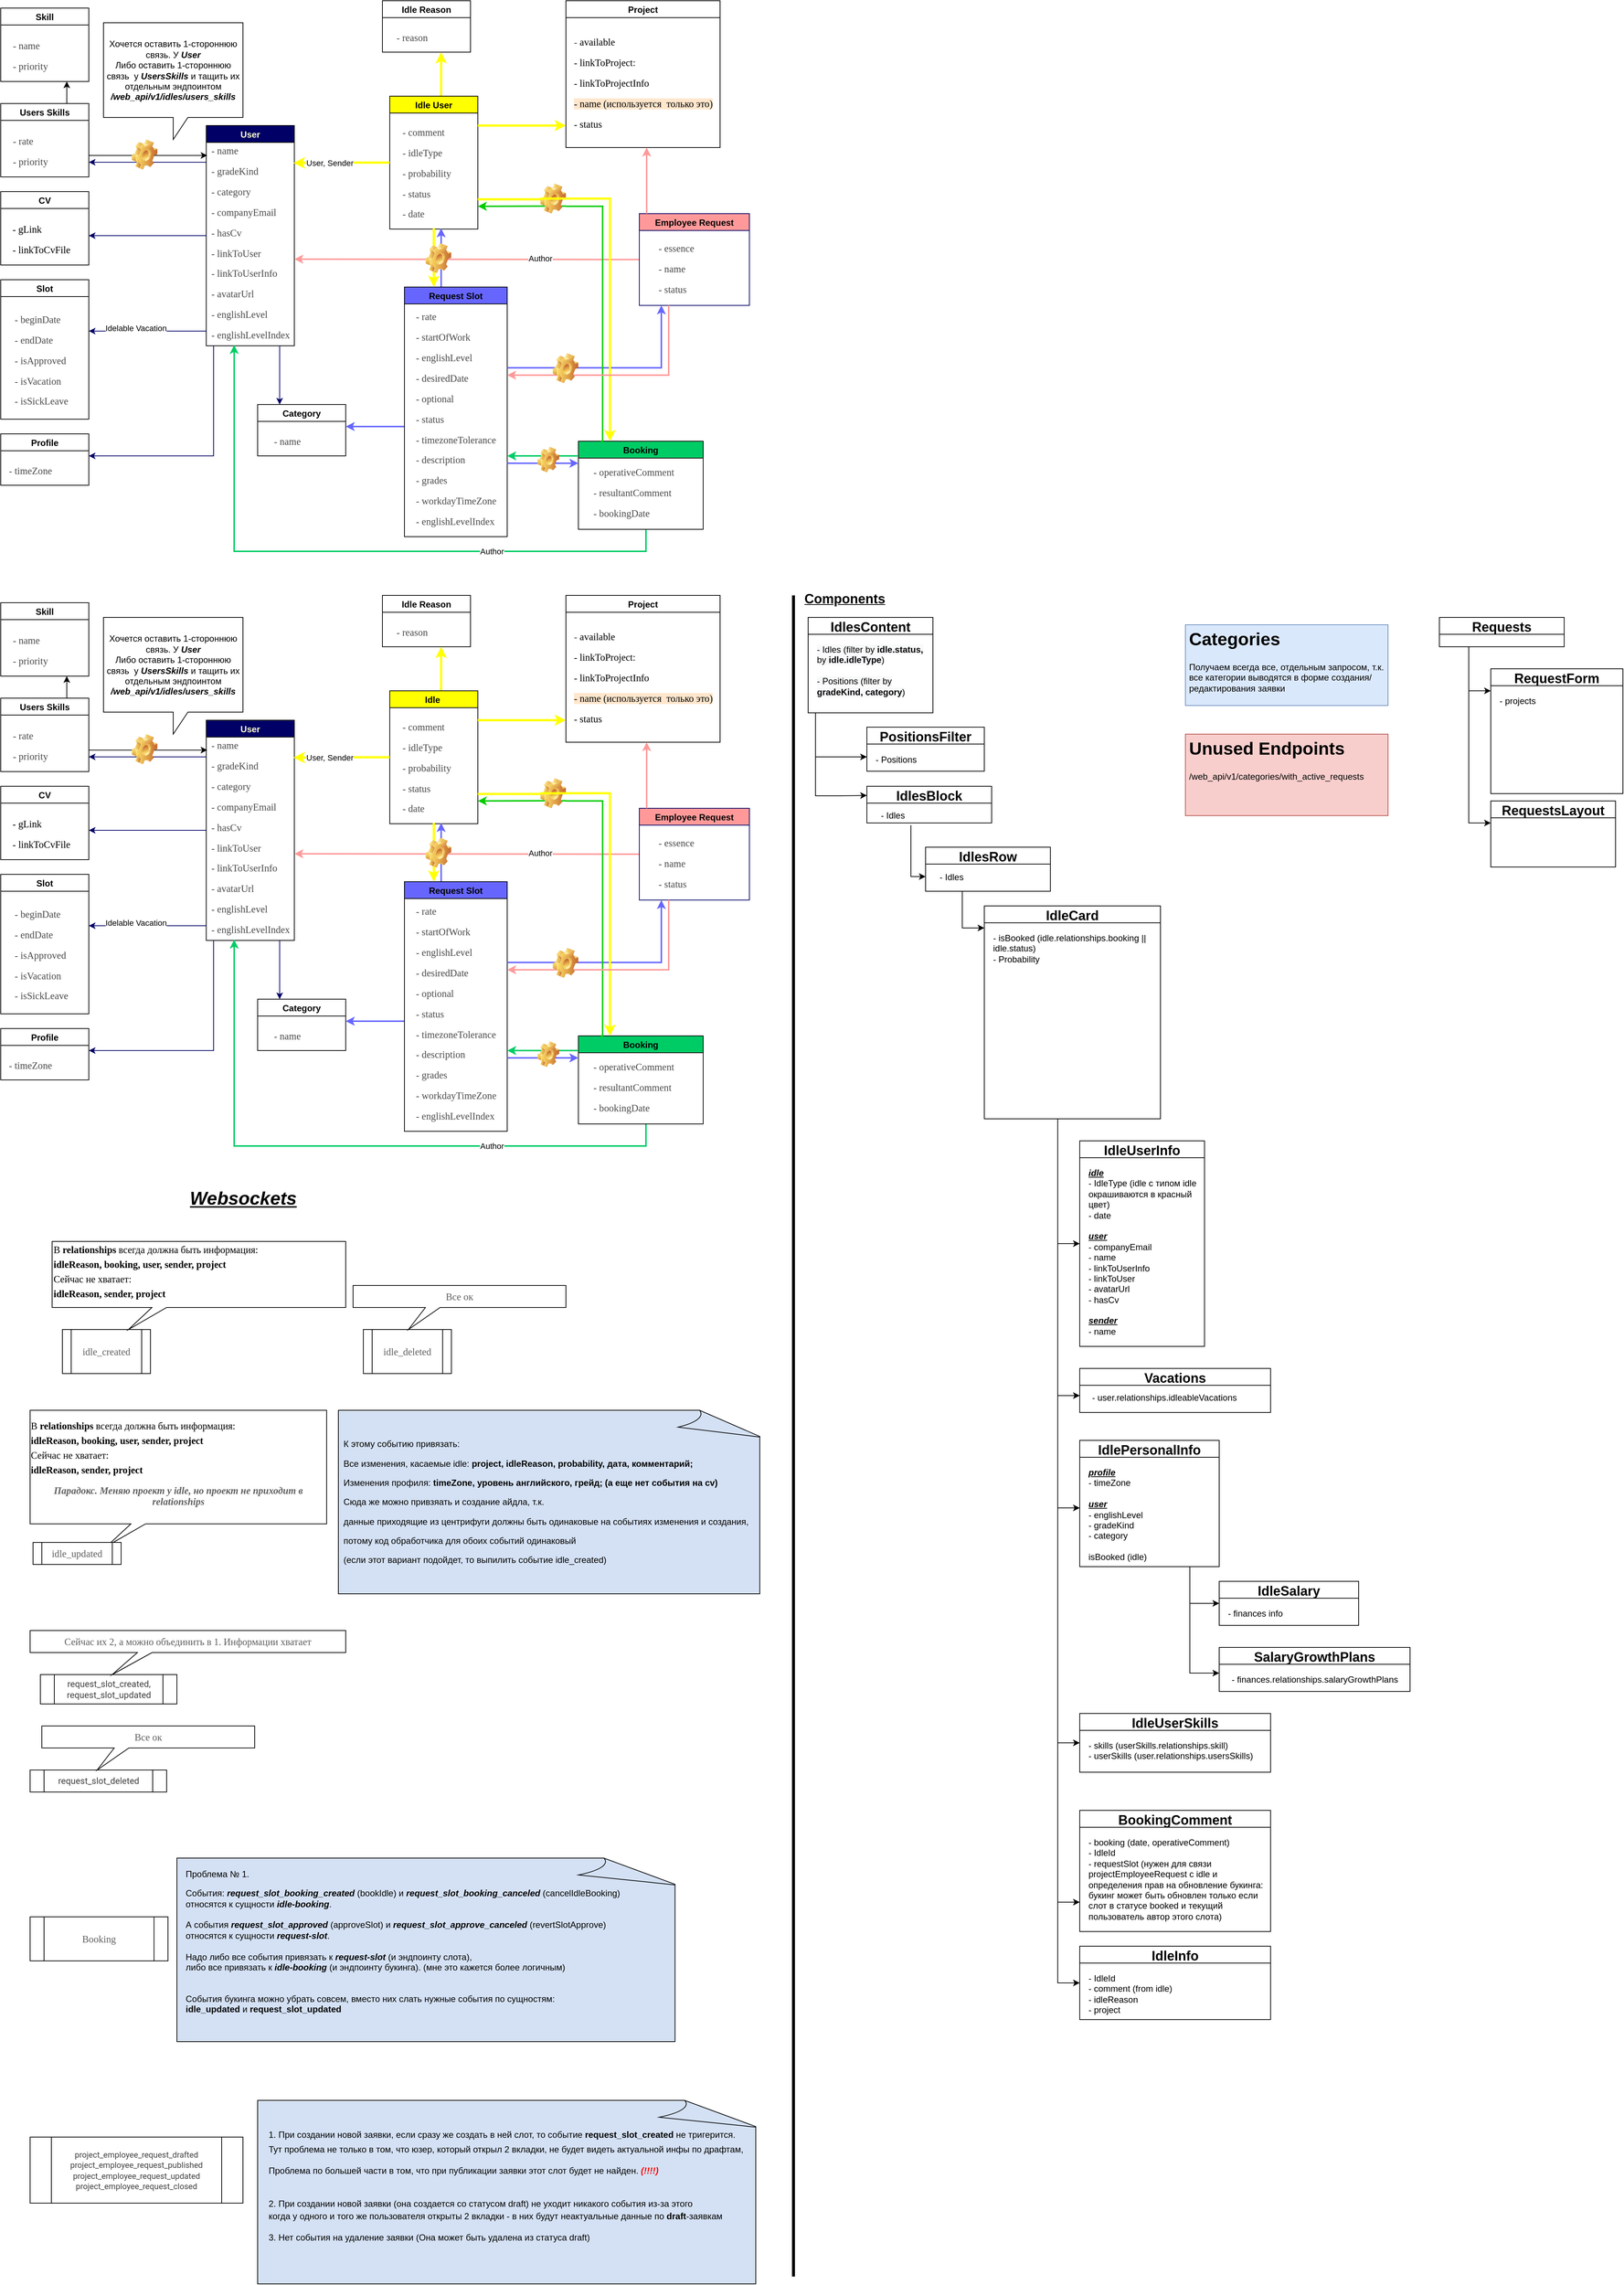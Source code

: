 <mxfile version="18.2.1" type="github">
  <diagram id="2lmbKR_MvFjQ50chhQV9" name="Page-1">
    <mxGraphModel dx="1718" dy="3173" grid="1" gridSize="10" guides="1" tooltips="1" connect="1" arrows="1" fold="1" page="1" pageScale="1" pageWidth="1654" pageHeight="2336" math="0" shadow="0">
      <root>
        <mxCell id="0" />
        <mxCell id="1" parent="0" />
        <mxCell id="nJEN34YKC323t9ce6qK3-70" value="" style="group" parent="1" vertex="1" connectable="0">
          <mxGeometry x="110" y="890" width="404" height="190" as="geometry" />
        </mxCell>
        <mxCell id="nJEN34YKC323t9ce6qK3-68" value="&lt;span style=&quot;font-family: noto_regular; color: rgb(96, 96, 96); font-size: 10pt;&quot;&gt;idle_created&lt;/span&gt;" style="shape=process;whiteSpace=wrap;html=1;backgroundOutline=1;" parent="nJEN34YKC323t9ce6qK3-70" vertex="1">
          <mxGeometry x="14" y="130" width="120" height="60" as="geometry" />
        </mxCell>
        <mxCell id="tkmLwhK-yC8izoVJGvFW-4" value="&lt;p style=&quot;line-height: 0;&quot;&gt;&lt;font face=&quot;noto_regular&quot;&gt;&lt;span style=&quot;font-size: 13.333px;&quot;&gt;В &lt;b style=&quot;&quot;&gt;relationships &lt;/b&gt;всегда должна быть информация:&amp;nbsp;&lt;/span&gt;&lt;/font&gt;&lt;/p&gt;&lt;p&gt;&lt;font face=&quot;noto_regular&quot;&gt;&lt;span style=&quot;font-size: 13.333px;&quot;&gt;&lt;b style=&quot;&quot;&gt;idleReason, booking, user, sender, project&lt;/b&gt;&lt;/span&gt;&lt;/font&gt;&lt;/p&gt;&lt;p style=&quot;line-height: 0;&quot;&gt;&lt;font face=&quot;noto_regular&quot;&gt;&lt;span style=&quot;font-size: 13.333px;&quot;&gt;Сейчас не хватает:&amp;nbsp;&lt;/span&gt;&lt;/font&gt;&lt;/p&gt;&lt;p&gt;&lt;font face=&quot;noto_regular&quot;&gt;&lt;span style=&quot;font-size: 13.333px;&quot;&gt;&lt;b&gt;idleReason, sender, project&lt;/b&gt;&lt;/span&gt;&lt;/font&gt;&lt;/p&gt;" style="shape=callout;whiteSpace=wrap;html=1;perimeter=calloutPerimeter;size=30;position=0.34;position2=0.26;base=20;align=left;" parent="nJEN34YKC323t9ce6qK3-70" vertex="1">
          <mxGeometry y="10" width="400" height="120" as="geometry" />
        </mxCell>
        <mxCell id="nJEN34YKC323t9ce6qK3-74" value="" style="group" parent="1" vertex="1" connectable="0">
          <mxGeometry x="70" y="1130" width="1240" height="270" as="geometry" />
        </mxCell>
        <mxCell id="nJEN34YKC323t9ce6qK3-71" value="" style="group" parent="nJEN34YKC323t9ce6qK3-74" vertex="1" connectable="0">
          <mxGeometry width="1240" height="270" as="geometry" />
        </mxCell>
        <mxCell id="nJEN34YKC323t9ce6qK3-80" value="" style="group;fillColor=none;" parent="nJEN34YKC323t9ce6qK3-71" vertex="1" connectable="0">
          <mxGeometry x="10" width="1000" height="265" as="geometry" />
        </mxCell>
        <mxCell id="nJEN34YKC323t9ce6qK3-73" value="&lt;p style=&quot;text-align: left; line-height: 0;&quot;&gt;&lt;font face=&quot;noto_regular&quot;&gt;&lt;span style=&quot;font-size: 13.333px;&quot;&gt;В&amp;nbsp;&lt;b&gt;relationships&amp;nbsp;&lt;/b&gt;всегда должна быть информация:&amp;nbsp;&lt;/span&gt;&lt;/font&gt;&lt;/p&gt;&lt;p style=&quot;text-align: left;&quot;&gt;&lt;font face=&quot;noto_regular&quot;&gt;&lt;span style=&quot;font-size: 13.333px;&quot;&gt;&lt;b&gt;idleReason, booking, user, sender, project&lt;/b&gt;&lt;/span&gt;&lt;/font&gt;&lt;/p&gt;&lt;p style=&quot;text-align: left; line-height: 0;&quot;&gt;&lt;font face=&quot;noto_regular&quot;&gt;&lt;span style=&quot;font-size: 13.333px;&quot;&gt;Сейчас не хватает:&amp;nbsp;&lt;/span&gt;&lt;/font&gt;&lt;/p&gt;&lt;p style=&quot;text-align: left;&quot;&gt;&lt;font face=&quot;noto_regular&quot;&gt;&lt;span style=&quot;font-size: 13.333px;&quot;&gt;&lt;b&gt;idleReason, sender, project&lt;/b&gt;&lt;/span&gt;&lt;/font&gt;&lt;/p&gt;&lt;p&gt;&lt;strong style=&quot;font-family: noto_regular; color: rgb(96, 96, 96); font-size: 10pt;&quot;&gt;&lt;/strong&gt;&lt;/p&gt;&lt;p&gt;&lt;strong style=&quot;font-family: noto_regular; color: rgb(96, 96, 96); font-size: 10pt;&quot;&gt;&lt;em&gt;Парадокс. Меняю проект у idle, но проект не приходит в relationships&lt;/em&gt;&lt;/strong&gt;&lt;/p&gt;" style="shape=callout;whiteSpace=wrap;html=1;perimeter=calloutPerimeter;size=30;position=0.34;position2=0.26;base=20;" parent="nJEN34YKC323t9ce6qK3-80" vertex="1">
          <mxGeometry width="404" height="184.74" as="geometry" />
        </mxCell>
        <mxCell id="nJEN34YKC323t9ce6qK3-79" value="" style="group;fillColor=none;" parent="nJEN34YKC323t9ce6qK3-80" vertex="1" connectable="0">
          <mxGeometry x="420" width="580" height="265" as="geometry" />
        </mxCell>
        <mxCell id="nJEN34YKC323t9ce6qK3-78" value="" style="whiteSpace=wrap;html=1;shape=mxgraph.basic.document;fillColor=#D4E1F5;" parent="nJEN34YKC323t9ce6qK3-79" vertex="1">
          <mxGeometry width="580" height="250" as="geometry" />
        </mxCell>
        <mxCell id="nJEN34YKC323t9ce6qK3-77" value="&lt;p data-pm-slice=&quot;1 1 []&quot;&gt;К этому событию привязать:&lt;/p&gt;&lt;p&gt;Все изменения, касаемые idle:&lt;b&gt;&amp;nbsp;&lt;span style=&quot;background-color: initial;&quot;&gt;project, idleReason, probability, дата, комментарий;&lt;/span&gt;&lt;/b&gt;&lt;/p&gt;&lt;p&gt;Изменения профиля:&amp;nbsp;&lt;span style=&quot;background-color: initial;&quot;&gt;&lt;b&gt;timeZone, уровень английского, грейд; (а еще нет события на cv)&lt;/b&gt;&lt;/span&gt;&lt;/p&gt;&lt;p&gt;Сюда же можно привзяать и создание айдла, т.к.&amp;nbsp;&lt;/p&gt;&lt;p&gt;данные приходящие из центрифуги должны быть одинаковые на событиях изменения и создания,&amp;nbsp;&lt;/p&gt;&lt;p&gt;потому код обработчика для обоих событий одинаковый&amp;nbsp;&lt;/p&gt;&lt;p&gt;(если этот вариант подойдет, то выпилить событие idle_created)&lt;/p&gt;" style="text;html=1;resizable=0;autosize=1;align=left;verticalAlign=middle;points=[];fillColor=none;strokeColor=none;rounded=0;" parent="nJEN34YKC323t9ce6qK3-79" vertex="1">
          <mxGeometry x="5" y="25" width="570" height="200" as="geometry" />
        </mxCell>
        <mxCell id="nJEN34YKC323t9ce6qK3-72" value="&lt;span style=&quot;font-family: noto_regular; color: rgb(96, 96, 96); font-size: 10pt;&quot;&gt;idle_updated&lt;/span&gt;" style="shape=process;whiteSpace=wrap;html=1;backgroundOutline=1;" parent="nJEN34YKC323t9ce6qK3-74" vertex="1">
          <mxGeometry x="14" y="180" width="120" height="30" as="geometry" />
        </mxCell>
        <mxCell id="KdFnmtoDV9TNqlVpZlvo-9" value="" style="group;fillColor=none;" parent="1" vertex="1" connectable="0">
          <mxGeometry x="80" y="1430" width="1080" height="570" as="geometry" />
        </mxCell>
        <mxCell id="KdFnmtoDV9TNqlVpZlvo-32" value="&lt;font style=&quot;font-size: 12px;&quot;&gt;&lt;span style=&quot;color: rgb(66, 66, 66); font-family: Roboto, sans-serif; text-align: start; background-color: rgb(255, 255, 255);&quot;&gt;request_slot_created,&lt;br&gt;&lt;/span&gt;&lt;span style=&quot;color: rgb(66, 66, 66); font-family: Roboto, sans-serif; text-align: start; background-color: rgb(255, 255, 255);&quot;&gt;request_slot_updated&lt;/span&gt;&lt;/font&gt;" style="shape=process;whiteSpace=wrap;html=1;backgroundOutline=1;" parent="KdFnmtoDV9TNqlVpZlvo-9" vertex="1">
          <mxGeometry x="14" y="60" width="186" height="40" as="geometry" />
        </mxCell>
        <mxCell id="KdFnmtoDV9TNqlVpZlvo-33" value="&lt;p&gt;&lt;font face=&quot;noto_regular&quot; color=&quot;#606060&quot;&gt;&lt;span style=&quot;font-size: 13.333px;&quot;&gt;Сейчас их 2, а можно объединить в 1. Информации хватает&lt;/span&gt;&lt;/font&gt;&lt;/p&gt;" style="shape=callout;whiteSpace=wrap;html=1;perimeter=calloutPerimeter;size=30;position=0.34;position2=0.26;base=20;" parent="KdFnmtoDV9TNqlVpZlvo-9" vertex="1">
          <mxGeometry width="430" height="60" as="geometry" />
        </mxCell>
        <mxCell id="KdFnmtoDV9TNqlVpZlvo-35" value="" style="group" parent="KdFnmtoDV9TNqlVpZlvo-9" vertex="1" connectable="0">
          <mxGeometry x="220" y="60" width="404" height="190" as="geometry" />
        </mxCell>
        <mxCell id="KdFnmtoDV9TNqlVpZlvo-36" value="&lt;span style=&quot;color: rgb(66, 66, 66); font-family: Roboto, sans-serif; text-align: start; background-color: rgb(255, 255, 255);&quot;&gt;request_slot_deleted&lt;/span&gt;" style="shape=process;whiteSpace=wrap;html=1;backgroundOutline=1;" parent="KdFnmtoDV9TNqlVpZlvo-35" vertex="1">
          <mxGeometry x="-220" y="130" width="186" height="30" as="geometry" />
        </mxCell>
        <mxCell id="KdFnmtoDV9TNqlVpZlvo-37" value="&lt;p&gt;&lt;font face=&quot;noto_regular&quot; color=&quot;#606060&quot;&gt;&lt;span style=&quot;font-size: 13.333px;&quot;&gt;Все ок&lt;/span&gt;&lt;/font&gt;&lt;/p&gt;" style="shape=callout;whiteSpace=wrap;html=1;perimeter=calloutPerimeter;size=30;position=0.34;position2=0.26;base=20;" parent="KdFnmtoDV9TNqlVpZlvo-35" vertex="1">
          <mxGeometry x="-204" y="70" width="290" height="60" as="geometry" />
        </mxCell>
        <mxCell id="tkmLwhK-yC8izoVJGvFW-6" value="" style="group" parent="KdFnmtoDV9TNqlVpZlvo-9" vertex="1" connectable="0">
          <mxGeometry x="-0.001" y="310" width="885.571" height="250" as="geometry" />
        </mxCell>
        <mxCell id="KdFnmtoDV9TNqlVpZlvo-11" value="" style="group;fillColor=none;" parent="tkmLwhK-yC8izoVJGvFW-6" vertex="1" connectable="0">
          <mxGeometry x="200.006" width="685.565" height="250" as="geometry" />
        </mxCell>
        <mxCell id="KdFnmtoDV9TNqlVpZlvo-12" value="" style="whiteSpace=wrap;html=1;shape=mxgraph.basic.document;fillColor=#D4E1F5;" parent="KdFnmtoDV9TNqlVpZlvo-11" vertex="1">
          <mxGeometry width="685.565" height="250" as="geometry" />
        </mxCell>
        <mxCell id="KdFnmtoDV9TNqlVpZlvo-13" value="&lt;p style=&quot;&quot; data-pm-slice=&quot;1 1 []&quot;&gt;&lt;font style=&quot;font-size: 12px;&quot;&gt;Проблема № 1.&lt;/font&gt;&lt;/p&gt;&lt;p style=&quot;&quot; data-pm-slice=&quot;1 1 []&quot;&gt;&lt;/p&gt;&lt;font style=&quot;font-size: 12px;&quot;&gt;&lt;font style=&quot;font-size: 12px;&quot;&gt;События:&amp;nbsp;&lt;i&gt;&lt;b&gt;request_slot_booking_created&lt;/b&gt;&lt;/i&gt; (bookIdle) и&amp;nbsp;&lt;i&gt;&lt;b&gt;request_slot_booking_canceled&lt;/b&gt;&lt;/i&gt; (cancelIdleBooking) &lt;br&gt;относятся к сущности&lt;i&gt;&lt;b&gt; idle-booking&lt;/b&gt;&lt;/i&gt;.&lt;br&gt;&lt;br&gt;А события&amp;nbsp;&lt;/font&gt;&lt;b&gt;&lt;i&gt;request_slot_approved&lt;/i&gt;&lt;/b&gt; (approveSlot) и&amp;nbsp;&lt;i&gt;&lt;b&gt;request_slot_approve_canceled&lt;/b&gt;&lt;/i&gt; (revertSlotApprove) &lt;br&gt;относятся к сущности &lt;i&gt;&lt;b&gt;request-slot&lt;/b&gt;&lt;/i&gt;. &lt;br&gt;&lt;br&gt;Надо либо все события привязать к&amp;nbsp;&lt;b style=&quot;font-style: italic;&quot;&gt;request-slot &lt;/b&gt;(и эндпоинту слота),&lt;br&gt;либо все привязать к&amp;nbsp;&lt;i&gt;&lt;b&gt;idle-booking&amp;nbsp;&lt;/b&gt;&lt;/i&gt;(и эндпоинту букинга). (мне это кажется более логичным)&lt;br&gt;&lt;br&gt;&lt;br&gt;События букинга можно убрать совсем, вместо них слать нужные события по сущностям: &lt;br&gt;&lt;b&gt;idle_updated&lt;/b&gt; и &lt;b&gt;request_slot_updated&lt;/b&gt;&lt;br&gt;&lt;br&gt;&lt;/font&gt;" style="text;html=1;resizable=0;autosize=1;align=left;verticalAlign=middle;points=[];fillColor=none;strokeColor=none;rounded=0;" parent="KdFnmtoDV9TNqlVpZlvo-11" vertex="1">
          <mxGeometry x="9.997" width="610" height="230" as="geometry" />
        </mxCell>
        <mxCell id="KdFnmtoDV9TNqlVpZlvo-8" value="&lt;span style=&quot;font-family: noto_regular; color: rgb(96, 96, 96); font-size: 10pt;&quot;&gt;Booking&lt;/span&gt;" style="shape=process;whiteSpace=wrap;html=1;backgroundOutline=1;" parent="tkmLwhK-yC8izoVJGvFW-6" vertex="1">
          <mxGeometry y="80" width="187.826" height="60" as="geometry" />
        </mxCell>
        <mxCell id="KdFnmtoDV9TNqlVpZlvo-29" value="&lt;span style=&quot;color: rgb(96, 96, 96); font-family: noto_regular; font-size: 13.333px;&quot;&gt;idle_deleted&lt;/span&gt;" style="shape=process;whiteSpace=wrap;html=1;backgroundOutline=1;" parent="1" vertex="1">
          <mxGeometry x="534" y="1020" width="120" height="60" as="geometry" />
        </mxCell>
        <mxCell id="KdFnmtoDV9TNqlVpZlvo-30" value="&lt;p&gt;&lt;font face=&quot;noto_regular&quot; color=&quot;#606060&quot;&gt;&lt;span style=&quot;font-size: 13.333px;&quot;&gt;Все ок&lt;/span&gt;&lt;/font&gt;&lt;/p&gt;" style="shape=callout;whiteSpace=wrap;html=1;perimeter=calloutPerimeter;size=30;position=0.34;position2=0.26;base=20;" parent="1" vertex="1">
          <mxGeometry x="520" y="960" width="290" height="60" as="geometry" />
        </mxCell>
        <mxCell id="tkmLwhK-yC8izoVJGvFW-1" value="&lt;font style=&quot;font-size: 25px;&quot;&gt;&lt;i&gt;&lt;b&gt;&lt;u&gt;Websockets&lt;/u&gt;&lt;/b&gt;&lt;/i&gt;&lt;/font&gt;" style="text;html=1;align=center;verticalAlign=middle;resizable=0;points=[];autosize=1;strokeColor=none;fillColor=none;" parent="1" vertex="1">
          <mxGeometry x="290" y="830" width="160" height="20" as="geometry" />
        </mxCell>
        <mxCell id="tkmLwhK-yC8izoVJGvFW-7" value="&lt;font style=&quot;font-size: 11px;&quot;&gt;&lt;span style=&quot;color: rgb(66, 66, 66); font-family: Roboto, sans-serif; text-align: start; background-color: rgb(255, 255, 255);&quot;&gt;&lt;font style=&quot;font-size: 11px;&quot;&gt;project_employee_request_drafted&lt;br&gt;&lt;/font&gt;&lt;/span&gt;&lt;span style=&quot;color: rgb(66, 66, 66); font-family: Roboto, sans-serif; text-align: start; background-color: rgb(255, 255, 255);&quot;&gt;project_employee_request_published&lt;br&gt;&lt;/span&gt;&lt;span style=&quot;color: rgb(66, 66, 66); font-family: Roboto, sans-serif; text-align: start; background-color: rgb(255, 255, 255);&quot;&gt;project_employee_request_updated&lt;br&gt;&lt;/span&gt;&lt;span style=&quot;color: rgb(66, 66, 66); font-family: Roboto, sans-serif; text-align: start; background-color: rgb(255, 255, 255);&quot;&gt;project_employee_request_closed&lt;/span&gt;&lt;/font&gt;&lt;span style=&quot;color: rgb(66, 66, 66); font-family: Roboto, sans-serif; text-align: start; background-color: rgb(255, 255, 255);&quot;&gt;&lt;font style=&quot;font-size: 12px;&quot;&gt;&lt;br&gt;&lt;/font&gt;&lt;/span&gt;" style="shape=process;whiteSpace=wrap;html=1;backgroundOutline=1;" parent="1" vertex="1">
          <mxGeometry x="80" y="2120" width="290" height="90" as="geometry" />
        </mxCell>
        <mxCell id="tkmLwhK-yC8izoVJGvFW-9" value="" style="group;fillColor=none;" parent="1" vertex="1" connectable="0">
          <mxGeometry x="390.005" y="2070" width="685.565" height="250" as="geometry" />
        </mxCell>
        <mxCell id="tkmLwhK-yC8izoVJGvFW-10" value="" style="whiteSpace=wrap;html=1;shape=mxgraph.basic.document;fillColor=#D4E1F5;" parent="tkmLwhK-yC8izoVJGvFW-9" vertex="1">
          <mxGeometry width="685.565" height="250" as="geometry" />
        </mxCell>
        <mxCell id="tkmLwhK-yC8izoVJGvFW-11" value="&lt;p style=&quot;line-height: 0;&quot;&gt;1. При создании новой заявки, если сразу же создать в ней слот, то событие &lt;b&gt;request_slot_created&lt;/b&gt; не тригерится.&amp;nbsp;&lt;/p&gt;&lt;p style=&quot;line-height: 1.4;&quot;&gt;Тут проблема не только в том, что юзер, который открыл 2 вкладки, не будет видеть актуальной инфы по драфтам,&lt;/p&gt;&lt;p style=&quot;line-height: 1.4;&quot;&gt;Проблема по большей части в том, что при публикации заявки этот слот будет не найден. &lt;font color=&quot;#ff0303&quot;&gt;&lt;b&gt;&lt;i&gt;(!!!!)&lt;/i&gt;&lt;/b&gt;&lt;/font&gt;&lt;/p&gt;&lt;p style=&quot;line-height: 1.4;&quot;&gt;&amp;nbsp;&amp;nbsp;&lt;br&gt;2. При создании новой заявки (она создается со статусом draft) не уходит никакого события из-за этого &lt;br&gt;когда у одного и того же пользователя открыты 2 вкладки - в них будут неактуальные данные по &lt;b&gt;draft&lt;/b&gt;-заявкам&amp;nbsp;&lt;/p&gt;&lt;p style=&quot;line-height: 1.4;&quot;&gt;3. Нет события на удаление заявки (Она может быть удалена из статуса draft)&lt;/p&gt;&lt;p style=&quot;line-height: 1.4;&quot;&gt;&lt;br&gt;&lt;/p&gt;" style="text;html=1;resizable=0;autosize=1;align=left;verticalAlign=middle;points=[];fillColor=none;strokeColor=none;rounded=0;" parent="tkmLwhK-yC8izoVJGvFW-9" vertex="1">
          <mxGeometry x="12.787" y="30" width="660" height="210" as="geometry" />
        </mxCell>
        <mxCell id="pdKWmEIjTugVtjs6arko-1" value="" style="endArrow=none;html=1;rounded=0;strokeWidth=4;" parent="1" edge="1">
          <mxGeometry width="50" height="50" relative="1" as="geometry">
            <mxPoint x="1120" y="2310" as="sourcePoint" />
            <mxPoint x="1120" y="20" as="targetPoint" />
          </mxGeometry>
        </mxCell>
        <mxCell id="pdKWmEIjTugVtjs6arko-2" value="Components" style="text;html=1;strokeColor=none;fillColor=none;align=center;verticalAlign=middle;whiteSpace=wrap;rounded=0;fontSize=18;fontStyle=5" parent="1" vertex="1">
          <mxGeometry x="1160" y="10" width="60" height="30" as="geometry" />
        </mxCell>
        <mxCell id="pdKWmEIjTugVtjs6arko-17" value="" style="edgeStyle=orthogonalEdgeStyle;rounded=0;orthogonalLoop=1;jettySize=auto;html=1;fontSize=12;strokeWidth=1;entryX=0;entryY=0.25;entryDx=0;entryDy=0;" parent="1" source="pdKWmEIjTugVtjs6arko-5" target="pdKWmEIjTugVtjs6arko-18" edge="1">
          <mxGeometry relative="1" as="geometry">
            <mxPoint x="1180" y="300" as="targetPoint" />
            <Array as="points">
              <mxPoint x="1150" y="293" />
              <mxPoint x="1180" y="293" />
            </Array>
          </mxGeometry>
        </mxCell>
        <mxCell id="pdKWmEIjTugVtjs6arko-21" style="edgeStyle=orthogonalEdgeStyle;rounded=0;orthogonalLoop=1;jettySize=auto;html=1;fontSize=12;strokeWidth=1;" parent="1" source="pdKWmEIjTugVtjs6arko-5" edge="1">
          <mxGeometry relative="1" as="geometry">
            <mxPoint x="1220" y="240" as="targetPoint" />
            <Array as="points">
              <mxPoint x="1150" y="240" />
              <mxPoint x="1180" y="240" />
            </Array>
          </mxGeometry>
        </mxCell>
        <mxCell id="pdKWmEIjTugVtjs6arko-5" value="IdlesContent" style="swimlane;fontSize=18;" parent="1" vertex="1">
          <mxGeometry x="1140" y="50" width="170" height="130" as="geometry" />
        </mxCell>
        <mxCell id="pdKWmEIjTugVtjs6arko-8" value="&lt;span style=&quot;color: rgb(0, 0, 0); font-family: Helvetica; font-size: 12px; font-style: normal; font-variant-ligatures: normal; font-variant-caps: normal; font-weight: 400; letter-spacing: normal; orphans: 2; text-indent: 0px; text-transform: none; widows: 2; word-spacing: 0px; -webkit-text-stroke-width: 0px; background-color: rgb(248, 249, 250); text-decoration-thickness: initial; text-decoration-style: initial; text-decoration-color: initial; float: none; display: inline !important;&quot;&gt;- Idles (filter by &lt;/span&gt;&lt;span style=&quot;color: rgb(0, 0, 0); font-family: Helvetica; font-size: 12px; font-style: normal; font-variant-ligatures: normal; font-variant-caps: normal; letter-spacing: normal; orphans: 2; text-indent: 0px; text-transform: none; widows: 2; word-spacing: 0px; -webkit-text-stroke-width: 0px; background-color: rgb(248, 249, 250); text-decoration-thickness: initial; text-decoration-style: initial; text-decoration-color: initial; float: none; display: inline !important;&quot;&gt;&lt;b&gt;idle.status, &lt;/b&gt;by&lt;b&gt; idle.idleType&lt;/b&gt;&lt;/span&gt;&lt;span style=&quot;color: rgb(0, 0, 0); font-family: Helvetica; font-size: 12px; font-style: normal; font-variant-ligatures: normal; font-variant-caps: normal; font-weight: 400; letter-spacing: normal; orphans: 2; text-indent: 0px; text-transform: none; widows: 2; word-spacing: 0px; -webkit-text-stroke-width: 0px; background-color: rgb(248, 249, 250); text-decoration-thickness: initial; text-decoration-style: initial; text-decoration-color: initial; float: none; display: inline !important;&quot;&gt;)&lt;br&gt;&lt;/span&gt;&lt;br style=&quot;color: rgb(0, 0, 0); font-family: Helvetica; font-size: 12px; font-style: normal; font-variant-ligatures: normal; font-variant-caps: normal; font-weight: 400; letter-spacing: normal; orphans: 2; text-indent: 0px; text-transform: none; widows: 2; word-spacing: 0px; -webkit-text-stroke-width: 0px; background-color: rgb(248, 249, 250); text-decoration-thickness: initial; text-decoration-style: initial; text-decoration-color: initial;&quot;&gt;&lt;span style=&quot;color: rgb(0, 0, 0); font-family: Helvetica; font-size: 12px; font-style: normal; font-variant-ligatures: normal; font-variant-caps: normal; font-weight: 400; letter-spacing: normal; orphans: 2; text-indent: 0px; text-transform: none; widows: 2; word-spacing: 0px; -webkit-text-stroke-width: 0px; background-color: rgb(248, 249, 250); text-decoration-thickness: initial; text-decoration-style: initial; text-decoration-color: initial;&quot;&gt;- Positions (filter by &lt;/span&gt;&lt;span style=&quot;color: rgb(0, 0, 0); font-family: Helvetica; font-size: 12px; font-style: normal; font-variant-ligatures: normal; font-variant-caps: normal; letter-spacing: normal; orphans: 2; text-indent: 0px; text-transform: none; widows: 2; word-spacing: 0px; -webkit-text-stroke-width: 0px; background-color: rgb(248, 249, 250); text-decoration-thickness: initial; text-decoration-style: initial; text-decoration-color: initial;&quot;&gt;&lt;b&gt;gradeKind, category&lt;/b&gt;&lt;/span&gt;&lt;span style=&quot;color: rgb(0, 0, 0); font-family: Helvetica; font-size: 12px; font-style: normal; font-variant-ligatures: normal; font-variant-caps: normal; font-weight: 400; letter-spacing: normal; orphans: 2; text-indent: 0px; text-transform: none; widows: 2; word-spacing: 0px; -webkit-text-stroke-width: 0px; background-color: rgb(248, 249, 250); text-decoration-thickness: initial; text-decoration-style: initial; text-decoration-color: initial;&quot;&gt;)&lt;/span&gt;" style="text;html=1;strokeColor=none;fillColor=none;align=left;verticalAlign=top;whiteSpace=wrap;rounded=0;fontSize=12;" parent="pdKWmEIjTugVtjs6arko-5" vertex="1">
          <mxGeometry x="10" y="30" width="150" height="90" as="geometry" />
        </mxCell>
        <mxCell id="pdKWmEIjTugVtjs6arko-9" value="PositionsFilter" style="swimlane;fontSize=18;" parent="1" vertex="1">
          <mxGeometry x="1220" y="199.5" width="160" height="60" as="geometry" />
        </mxCell>
        <mxCell id="pdKWmEIjTugVtjs6arko-10" value="- Positions" style="text;html=1;strokeColor=none;fillColor=none;align=left;verticalAlign=top;whiteSpace=wrap;rounded=0;fontSize=12;" parent="pdKWmEIjTugVtjs6arko-9" vertex="1">
          <mxGeometry x="10" y="30" width="120" height="30" as="geometry" />
        </mxCell>
        <mxCell id="pdKWmEIjTugVtjs6arko-25" style="edgeStyle=orthogonalEdgeStyle;rounded=0;orthogonalLoop=1;jettySize=auto;html=1;fontSize=12;strokeWidth=1;" parent="1" edge="1">
          <mxGeometry relative="1" as="geometry">
            <mxPoint x="1300" y="403" as="targetPoint" />
            <Array as="points">
              <mxPoint x="1280" y="403" />
            </Array>
            <mxPoint x="1280" y="333" as="sourcePoint" />
          </mxGeometry>
        </mxCell>
        <mxCell id="pdKWmEIjTugVtjs6arko-18" value="IdlesBlock" style="swimlane;fontSize=18;" parent="1" vertex="1">
          <mxGeometry x="1220" y="280" width="170" height="50" as="geometry" />
        </mxCell>
        <mxCell id="pdKWmEIjTugVtjs6arko-24" value="- Idles" style="text;html=1;align=center;verticalAlign=middle;resizable=0;points=[];autosize=1;strokeColor=none;fillColor=none;fontSize=12;" parent="pdKWmEIjTugVtjs6arko-18" vertex="1">
          <mxGeometry x="10" y="30" width="50" height="20" as="geometry" />
        </mxCell>
        <mxCell id="pdKWmEIjTugVtjs6arko-30" style="edgeStyle=orthogonalEdgeStyle;rounded=0;orthogonalLoop=1;jettySize=auto;html=1;exitX=0.75;exitY=1;exitDx=0;exitDy=0;fontSize=12;strokeWidth=1;" parent="1" edge="1">
          <mxGeometry relative="1" as="geometry">
            <mxPoint x="1380" y="473" as="targetPoint" />
            <Array as="points">
              <mxPoint x="1350" y="423" />
              <mxPoint x="1350" y="473" />
              <mxPoint x="1380" y="473" />
            </Array>
            <mxPoint x="1457.5" y="423" as="sourcePoint" />
          </mxGeometry>
        </mxCell>
        <mxCell id="pdKWmEIjTugVtjs6arko-22" value="IdlesRow" style="swimlane;fontSize=18;" parent="1" vertex="1">
          <mxGeometry x="1300" y="363" width="170" height="60" as="geometry" />
        </mxCell>
        <mxCell id="pdKWmEIjTugVtjs6arko-27" value="- Idles" style="text;html=1;align=center;verticalAlign=middle;resizable=0;points=[];autosize=1;strokeColor=none;fillColor=none;fontSize=12;" parent="pdKWmEIjTugVtjs6arko-22" vertex="1">
          <mxGeometry x="10" y="31" width="50" height="20" as="geometry" />
        </mxCell>
        <mxCell id="pdKWmEIjTugVtjs6arko-34" style="edgeStyle=orthogonalEdgeStyle;rounded=0;orthogonalLoop=1;jettySize=auto;html=1;fontSize=12;strokeWidth=1;entryX=0;entryY=0.5;entryDx=0;entryDy=0;" parent="1" source="pdKWmEIjTugVtjs6arko-28" target="pdKWmEIjTugVtjs6arko-32" edge="1">
          <mxGeometry relative="1" as="geometry">
            <mxPoint x="1430" y="793" as="targetPoint" />
            <Array as="points">
              <mxPoint x="1480" y="903" />
            </Array>
          </mxGeometry>
        </mxCell>
        <mxCell id="pdKWmEIjTugVtjs6arko-39" style="edgeStyle=orthogonalEdgeStyle;rounded=0;orthogonalLoop=1;jettySize=auto;html=1;fontSize=12;strokeWidth=1;" parent="1" source="pdKWmEIjTugVtjs6arko-28" edge="1">
          <mxGeometry relative="1" as="geometry">
            <mxPoint x="1510" y="1110" as="targetPoint" />
            <Array as="points">
              <mxPoint x="1480" y="1110" />
            </Array>
          </mxGeometry>
        </mxCell>
        <mxCell id="_YvVlBfhyLpRy7gvRgNM-6" style="edgeStyle=orthogonalEdgeStyle;rounded=0;orthogonalLoop=1;jettySize=auto;html=1;" parent="1" source="pdKWmEIjTugVtjs6arko-28" edge="1">
          <mxGeometry relative="1" as="geometry">
            <mxPoint x="1510" y="1800" as="targetPoint" />
            <Array as="points">
              <mxPoint x="1480" y="1800" />
              <mxPoint x="1510" y="1800" />
            </Array>
          </mxGeometry>
        </mxCell>
        <mxCell id="_YvVlBfhyLpRy7gvRgNM-10" style="edgeStyle=orthogonalEdgeStyle;rounded=0;orthogonalLoop=1;jettySize=auto;html=1;entryX=0;entryY=0.5;entryDx=0;entryDy=0;" parent="1" source="pdKWmEIjTugVtjs6arko-28" target="_YvVlBfhyLpRy7gvRgNM-8" edge="1">
          <mxGeometry relative="1" as="geometry">
            <mxPoint x="1510" y="1961.379" as="targetPoint" />
            <Array as="points">
              <mxPoint x="1480" y="1910" />
            </Array>
          </mxGeometry>
        </mxCell>
        <mxCell id="pdKWmEIjTugVtjs6arko-28" value="IdleCard" style="swimlane;fontSize=18;" parent="1" vertex="1">
          <mxGeometry x="1380" y="443" width="240" height="290" as="geometry" />
        </mxCell>
        <mxCell id="pdKWmEIjTugVtjs6arko-31" value="- isBooked (idle.relationships.booking || idle.status)&lt;br&gt;- Probability" style="text;html=1;strokeColor=none;fillColor=none;align=left;verticalAlign=top;whiteSpace=wrap;rounded=0;fontSize=12;" parent="1" vertex="1">
          <mxGeometry x="1390" y="473" width="220" height="250" as="geometry" />
        </mxCell>
        <mxCell id="pdKWmEIjTugVtjs6arko-32" value="IdleUserInfo" style="swimlane;fontSize=18;" parent="1" vertex="1">
          <mxGeometry x="1510" y="763" width="170" height="280" as="geometry" />
        </mxCell>
        <mxCell id="pdKWmEIjTugVtjs6arko-35" value="&lt;i&gt;&lt;b&gt;&lt;u&gt;idle&lt;/u&gt;&lt;/b&gt;&lt;/i&gt;&lt;br&gt;- IdleType (idle с типом idle окрашиваются в красный цвет)&lt;br&gt;- date&lt;br&gt;&lt;i&gt;&lt;b&gt;&lt;u&gt;&lt;br&gt;user &lt;/u&gt;&lt;/b&gt;&lt;/i&gt;&lt;br&gt;- companyEmail&lt;br&gt;- name&lt;br&gt;- linkToUserInfo&lt;br&gt;- linkToUser&lt;br&gt;- avatarUrl&lt;br&gt;- hasCv&lt;br&gt;&lt;br&gt;&lt;i style=&quot;font-weight: bold; text-decoration-line: underline;&quot;&gt;sender&lt;/i&gt;&lt;br&gt;- name" style="text;html=1;strokeColor=none;fillColor=none;align=left;verticalAlign=top;whiteSpace=wrap;rounded=0;fontSize=12;" parent="pdKWmEIjTugVtjs6arko-32" vertex="1">
          <mxGeometry x="10" y="30" width="150" height="240" as="geometry" />
        </mxCell>
        <mxCell id="pdKWmEIjTugVtjs6arko-37" value="Vacations" style="swimlane;fontSize=18;" parent="1" vertex="1">
          <mxGeometry x="1510" y="1073" width="260" height="60" as="geometry" />
        </mxCell>
        <mxCell id="pdKWmEIjTugVtjs6arko-38" value="- user.relationships.idleableVacations" style="text;html=1;align=center;verticalAlign=middle;resizable=0;points=[];autosize=1;strokeColor=none;fillColor=none;fontSize=12;" parent="pdKWmEIjTugVtjs6arko-37" vertex="1">
          <mxGeometry x="10" y="30" width="210" height="20" as="geometry" />
        </mxCell>
        <mxCell id="pdKWmEIjTugVtjs6arko-46" style="edgeStyle=orthogonalEdgeStyle;rounded=0;orthogonalLoop=1;jettySize=auto;html=1;fontSize=12;strokeWidth=1;entryX=0;entryY=0.5;entryDx=0;entryDy=0;" parent="1" target="pdKWmEIjTugVtjs6arko-43" edge="1">
          <mxGeometry relative="1" as="geometry">
            <mxPoint x="1700" y="1633" as="targetPoint" />
            <Array as="points">
              <mxPoint x="1660" y="1393" />
            </Array>
            <mxPoint x="1660" y="1343" as="sourcePoint" />
          </mxGeometry>
        </mxCell>
        <mxCell id="pdKWmEIjTugVtjs6arko-50" style="edgeStyle=orthogonalEdgeStyle;rounded=0;orthogonalLoop=1;jettySize=auto;html=1;entryX=0;entryY=0.75;entryDx=0;entryDy=0;fontSize=12;strokeWidth=1;" parent="1" edge="1">
          <mxGeometry relative="1" as="geometry">
            <Array as="points">
              <mxPoint x="1660" y="1488" />
            </Array>
            <mxPoint x="1660" y="1343" as="sourcePoint" />
            <mxPoint x="1700" y="1488" as="targetPoint" />
          </mxGeometry>
        </mxCell>
        <mxCell id="pdKWmEIjTugVtjs6arko-40" value="IdlePersonalInfo" style="swimlane;fontSize=18;" parent="1" vertex="1">
          <mxGeometry x="1510" y="1171" width="190" height="172" as="geometry" />
        </mxCell>
        <mxCell id="pdKWmEIjTugVtjs6arko-41" value="&lt;i&gt;&lt;b&gt;&lt;u&gt;profile&lt;/u&gt;&lt;/b&gt;&lt;/i&gt;&lt;br&gt;- timeZone&amp;nbsp;&lt;br&gt;&lt;i&gt;&lt;b&gt;&lt;u&gt;&lt;br&gt;user &lt;/u&gt;&lt;/b&gt;&lt;/i&gt;&lt;br&gt;- englishLevel&lt;br&gt;- gradeKind&lt;br&gt;- category&lt;br&gt;&lt;br&gt;isBooked (idle)" style="text;html=1;strokeColor=none;fillColor=none;align=left;verticalAlign=top;whiteSpace=wrap;rounded=0;fontSize=12;" parent="pdKWmEIjTugVtjs6arko-40" vertex="1">
          <mxGeometry x="10" y="30" width="150" height="140" as="geometry" />
        </mxCell>
        <mxCell id="pdKWmEIjTugVtjs6arko-43" value="IdleSalary" style="swimlane;fontSize=18;" parent="1" vertex="1">
          <mxGeometry x="1700" y="1363" width="190" height="60" as="geometry" />
        </mxCell>
        <mxCell id="pdKWmEIjTugVtjs6arko-44" value="- finances info" style="text;html=1;strokeColor=none;fillColor=none;align=left;verticalAlign=top;whiteSpace=wrap;rounded=0;fontSize=12;" parent="pdKWmEIjTugVtjs6arko-43" vertex="1">
          <mxGeometry x="10" y="30" width="150" height="30" as="geometry" />
        </mxCell>
        <mxCell id="pdKWmEIjTugVtjs6arko-47" value="SalaryGrowthPlans" style="swimlane;fontSize=18;" parent="1" vertex="1">
          <mxGeometry x="1700" y="1453" width="260" height="60" as="geometry" />
        </mxCell>
        <mxCell id="pdKWmEIjTugVtjs6arko-48" value="- finances.relationships.salaryGrowthPlans" style="text;html=1;strokeColor=none;fillColor=none;align=left;verticalAlign=top;whiteSpace=wrap;rounded=0;fontSize=12;" parent="pdKWmEIjTugVtjs6arko-47" vertex="1">
          <mxGeometry x="15" y="30" width="230" height="30" as="geometry" />
        </mxCell>
        <mxCell id="pdKWmEIjTugVtjs6arko-51" value="IdleUserSkills" style="swimlane;fontSize=18;" parent="1" vertex="1">
          <mxGeometry x="1510" y="1543" width="260" height="80" as="geometry" />
        </mxCell>
        <mxCell id="pdKWmEIjTugVtjs6arko-52" value="- skills (userSkills.relationships.skill)&lt;br&gt;- userSkills (user.relationships.usersSkills)" style="text;html=1;strokeColor=none;fillColor=none;align=left;verticalAlign=top;whiteSpace=wrap;rounded=0;fontSize=12;" parent="pdKWmEIjTugVtjs6arko-51" vertex="1">
          <mxGeometry x="10" y="30" width="240" height="50" as="geometry" />
        </mxCell>
        <mxCell id="pdKWmEIjTugVtjs6arko-53" style="edgeStyle=orthogonalEdgeStyle;rounded=0;orthogonalLoop=1;jettySize=auto;html=1;fontSize=12;strokeWidth=1;entryX=0;entryY=0.5;entryDx=0;entryDy=0;" parent="1" target="pdKWmEIjTugVtjs6arko-51" edge="1">
          <mxGeometry relative="1" as="geometry">
            <mxPoint x="1580" y="1568" as="targetPoint" />
            <Array as="points">
              <mxPoint x="1480" y="1583" />
            </Array>
            <mxPoint x="1480" y="733" as="sourcePoint" />
          </mxGeometry>
        </mxCell>
        <mxCell id="_YvVlBfhyLpRy7gvRgNM-2" style="edgeStyle=orthogonalEdgeStyle;rounded=0;orthogonalLoop=1;jettySize=auto;html=1;fontSize=12;strokeWidth=1;" parent="1" source="pdKWmEIjTugVtjs6arko-28" edge="1">
          <mxGeometry relative="1" as="geometry">
            <mxPoint x="1510" y="1263" as="targetPoint" />
            <Array as="points">
              <mxPoint x="1480" y="1263" />
            </Array>
            <mxPoint x="1480" y="733" as="sourcePoint" />
          </mxGeometry>
        </mxCell>
        <mxCell id="_YvVlBfhyLpRy7gvRgNM-3" value="BookingComment" style="swimlane;fontSize=18;" parent="1" vertex="1">
          <mxGeometry x="1510" y="1675" width="260" height="165" as="geometry" />
        </mxCell>
        <mxCell id="_YvVlBfhyLpRy7gvRgNM-4" value="- booking (date, operativeComment)&lt;br&gt;- IdleId&lt;br&gt;- requestSlot (нужен для связи projectEmployeeRequest с idle и определения прав на обновление букинга: букинг может быть обновлен только если слот в статусе booked и текущий пользователь автор этого слота)&amp;nbsp;&lt;br&gt;" style="text;html=1;strokeColor=none;fillColor=none;align=left;verticalAlign=top;whiteSpace=wrap;rounded=0;fontSize=12;" parent="_YvVlBfhyLpRy7gvRgNM-3" vertex="1">
          <mxGeometry x="10" y="30" width="240" height="130" as="geometry" />
        </mxCell>
        <mxCell id="_YvVlBfhyLpRy7gvRgNM-8" value="IdleInfo" style="swimlane;fontSize=18;" parent="1" vertex="1">
          <mxGeometry x="1510" y="1860" width="260" height="100" as="geometry" />
        </mxCell>
        <mxCell id="_YvVlBfhyLpRy7gvRgNM-9" value="- IdleId&lt;br&gt;- comment (from idle)&amp;nbsp;&lt;br&gt;- idleReason&lt;br&gt;- project" style="text;html=1;strokeColor=none;fillColor=none;align=left;verticalAlign=top;whiteSpace=wrap;rounded=0;fontSize=12;" parent="_YvVlBfhyLpRy7gvRgNM-8" vertex="1">
          <mxGeometry x="10" y="30" width="240" height="70" as="geometry" />
        </mxCell>
        <mxCell id="_YvVlBfhyLpRy7gvRgNM-13" style="edgeStyle=orthogonalEdgeStyle;rounded=0;orthogonalLoop=1;jettySize=auto;html=1;" parent="1" source="_YvVlBfhyLpRy7gvRgNM-11" edge="1">
          <mxGeometry relative="1" as="geometry">
            <mxPoint x="2070" y="150" as="targetPoint" />
            <Array as="points">
              <mxPoint x="2040" y="150" />
              <mxPoint x="2070" y="150" />
            </Array>
          </mxGeometry>
        </mxCell>
        <mxCell id="_YvVlBfhyLpRy7gvRgNM-16" style="edgeStyle=orthogonalEdgeStyle;rounded=0;orthogonalLoop=1;jettySize=auto;html=1;" parent="1" edge="1">
          <mxGeometry relative="1" as="geometry">
            <mxPoint x="2070" y="330" as="targetPoint" />
            <mxPoint x="2040" y="150" as="sourcePoint" />
            <Array as="points">
              <mxPoint x="2040" y="330" />
            </Array>
          </mxGeometry>
        </mxCell>
        <mxCell id="_YvVlBfhyLpRy7gvRgNM-11" value="Requests" style="swimlane;fontSize=18;" parent="1" vertex="1">
          <mxGeometry x="2000" y="50" width="170" height="40" as="geometry">
            <mxRectangle x="2000" y="50" width="110" height="30" as="alternateBounds" />
          </mxGeometry>
        </mxCell>
        <mxCell id="_YvVlBfhyLpRy7gvRgNM-14" value="RequestForm" style="swimlane;fontSize=18;" parent="1" vertex="1">
          <mxGeometry x="2070" y="120" width="180" height="170" as="geometry" />
        </mxCell>
        <mxCell id="_YvVlBfhyLpRy7gvRgNM-25" value="- projects" style="text;html=1;strokeColor=none;fillColor=none;align=left;verticalAlign=top;whiteSpace=wrap;rounded=0;" parent="_YvVlBfhyLpRy7gvRgNM-14" vertex="1">
          <mxGeometry x="10" y="30" width="150" height="130" as="geometry" />
        </mxCell>
        <mxCell id="_YvVlBfhyLpRy7gvRgNM-17" value="RequestsLayout" style="swimlane;fontSize=18;" parent="1" vertex="1">
          <mxGeometry x="2070" y="300" width="170" height="90" as="geometry" />
        </mxCell>
        <mxCell id="_YvVlBfhyLpRy7gvRgNM-27" value="&lt;h1&gt;Categories&lt;/h1&gt;&lt;div&gt;Получаем всегда все, отдельным запросом, т.к. все категории выводятся в форме создания/редактирования заявки&lt;/div&gt;" style="text;html=1;strokeColor=#6c8ebf;fillColor=#dae8fc;spacing=5;spacingTop=-20;whiteSpace=wrap;overflow=hidden;rounded=0;" parent="1" vertex="1">
          <mxGeometry x="1654" y="60" width="276" height="110" as="geometry" />
        </mxCell>
        <mxCell id="_YvVlBfhyLpRy7gvRgNM-31" value="&lt;h1&gt;Unused Endpoints&lt;/h1&gt;&lt;div&gt;/web_api/v1/categories/with_active_requests&lt;/div&gt;" style="text;html=1;strokeColor=#b85450;fillColor=#f8cecc;spacing=5;spacingTop=-20;whiteSpace=wrap;overflow=hidden;rounded=0;" parent="1" vertex="1">
          <mxGeometry x="1654" y="209" width="276" height="111" as="geometry" />
        </mxCell>
        <mxCell id="LORd_c6fzyKiaRvlb-GM-65" value="" style="group" vertex="1" connectable="0" parent="1">
          <mxGeometry x="40" y="20" width="1020" height="750" as="geometry" />
        </mxCell>
        <mxCell id="nJEN34YKC323t9ce6qK3-2" value="Skill" style="swimlane;" parent="LORd_c6fzyKiaRvlb-GM-65" vertex="1">
          <mxGeometry y="10" width="120" height="100" as="geometry" />
        </mxCell>
        <mxCell id="nJEN34YKC323t9ce6qK3-3" value="&lt;p style=&quot;text-align: left;&quot;&gt;&lt;span style=&quot;font-family: noto_regular; color: rgb(75, 75, 75); font-size: 10pt;&quot;&gt;- name&lt;/span&gt;&lt;/p&gt;&lt;p style=&quot;text-align: left;&quot;&gt;&lt;span style=&quot;font-family: noto_regular; color: rgb(75, 75, 75); font-size: 10pt;&quot;&gt;- priority&lt;/span&gt;&lt;/p&gt;" style="text;html=1;align=center;verticalAlign=middle;resizable=0;points=[];autosize=1;strokeColor=none;fillColor=none;" parent="nJEN34YKC323t9ce6qK3-2" vertex="1">
          <mxGeometry x="10" y="30" width="60" height="70" as="geometry" />
        </mxCell>
        <mxCell id="nJEN34YKC323t9ce6qK3-4" value="CV" style="swimlane;startSize=23;" parent="LORd_c6fzyKiaRvlb-GM-65" vertex="1">
          <mxGeometry y="260" width="120" height="100" as="geometry" />
        </mxCell>
        <mxCell id="nJEN34YKC323t9ce6qK3-5" value="&lt;p style=&quot;text-align: left;&quot;&gt;&lt;span style=&quot;font-family: noto_regular; font-size: 10pt;&quot;&gt;- gLink&lt;/span&gt;&lt;/p&gt;&lt;p style=&quot;text-align: left;&quot;&gt;&lt;span style=&quot;font-family: noto_regular; font-size: 10pt;&quot;&gt;- linkToCvFile&lt;/span&gt;&lt;/p&gt;" style="text;html=1;align=center;verticalAlign=middle;resizable=0;points=[];autosize=1;strokeColor=none;fillColor=none;container=1;" parent="nJEN34YKC323t9ce6qK3-4" vertex="1">
          <mxGeometry x="10" y="30" width="90" height="70" as="geometry" />
        </mxCell>
        <mxCell id="nJEN34YKC323t9ce6qK3-89" style="edgeStyle=orthogonalEdgeStyle;rounded=0;orthogonalLoop=1;jettySize=auto;html=1;entryX=0.75;entryY=1;entryDx=0;entryDy=0;" parent="LORd_c6fzyKiaRvlb-GM-65" source="nJEN34YKC323t9ce6qK3-7" target="nJEN34YKC323t9ce6qK3-2" edge="1">
          <mxGeometry relative="1" as="geometry">
            <Array as="points">
              <mxPoint x="90" y="130" />
              <mxPoint x="90" y="130" />
            </Array>
          </mxGeometry>
        </mxCell>
        <mxCell id="nJEN34YKC323t9ce6qK3-7" value="Users Skills" style="swimlane;startSize=23;" parent="LORd_c6fzyKiaRvlb-GM-65" vertex="1">
          <mxGeometry y="140" width="120" height="100" as="geometry">
            <mxRectangle x="40" y="160" width="100" height="23" as="alternateBounds" />
          </mxGeometry>
        </mxCell>
        <mxCell id="nJEN34YKC323t9ce6qK3-8" value="&lt;p style=&quot;text-align: left;&quot;&gt;&lt;span style=&quot;font-family: noto_regular; color: rgb(75, 75, 75); font-size: 10pt;&quot;&gt;- rate&lt;/span&gt;&lt;/p&gt;&lt;p style=&quot;text-align: left;&quot;&gt;&lt;span style=&quot;font-family: noto_regular; color: rgb(75, 75, 75); font-size: 10pt;&quot;&gt;- priority&lt;/span&gt;&lt;/p&gt;" style="text;html=1;align=center;verticalAlign=middle;resizable=0;points=[];autosize=1;strokeColor=none;fillColor=none;container=1;" parent="nJEN34YKC323t9ce6qK3-7" vertex="1">
          <mxGeometry x="10" y="30" width="60" height="70" as="geometry" />
        </mxCell>
        <mxCell id="nJEN34YKC323t9ce6qK3-9" value="Slot" style="swimlane;startSize=23;" parent="LORd_c6fzyKiaRvlb-GM-65" vertex="1">
          <mxGeometry y="380" width="120" height="190" as="geometry" />
        </mxCell>
        <mxCell id="nJEN34YKC323t9ce6qK3-10" value="&lt;p style=&quot;text-align: left;&quot;&gt;&lt;span style=&quot;font-family: noto_regular; color: rgb(75, 75, 75); font-size: 10pt;&quot;&gt;- beginDate&lt;/span&gt;&lt;/p&gt;&lt;p style=&quot;text-align: left;&quot;&gt;&lt;span style=&quot;font-family: noto_regular; color: rgb(75, 75, 75); font-size: 10pt;&quot;&gt;- endDate &lt;/span&gt;&lt;/p&gt;&lt;p style=&quot;text-align: left;&quot;&gt;&lt;span style=&quot;font-family: noto_regular; color: rgb(75, 75, 75); font-size: 10pt;&quot;&gt;- isApproved&lt;/span&gt;&lt;/p&gt;&lt;p style=&quot;text-align: left;&quot;&gt;&lt;span style=&quot;font-family: noto_regular; color: rgb(75, 75, 75); font-size: 10pt;&quot;&gt;- isVacation&lt;/span&gt;&lt;/p&gt;&lt;p style=&quot;text-align: left;&quot;&gt;&lt;span style=&quot;font-family: noto_regular; color: rgb(75, 75, 75); font-size: 10pt;&quot;&gt;- isSickLeave&lt;/span&gt;&lt;/p&gt;" style="text;html=1;align=center;verticalAlign=middle;resizable=0;points=[];autosize=1;strokeColor=none;fillColor=none;container=1;" parent="nJEN34YKC323t9ce6qK3-9" vertex="1">
          <mxGeometry x="10" y="35" width="90" height="150" as="geometry" />
        </mxCell>
        <mxCell id="nJEN34YKC323t9ce6qK3-11" value="Profile" style="swimlane;" parent="LORd_c6fzyKiaRvlb-GM-65" vertex="1">
          <mxGeometry y="590" width="120" height="70" as="geometry" />
        </mxCell>
        <mxCell id="nJEN34YKC323t9ce6qK3-12" value="&lt;p style=&quot;text-align: left;&quot;&gt;&lt;font face=&quot;noto_regular&quot; color=&quot;#4b4b4b&quot;&gt;&lt;span style=&quot;font-size: 13.333px;&quot;&gt;- timeZone&lt;/span&gt;&lt;/font&gt;&lt;/p&gt;" style="text;html=1;align=center;verticalAlign=middle;resizable=0;points=[];autosize=1;strokeColor=none;fillColor=none;" parent="nJEN34YKC323t9ce6qK3-11" vertex="1">
          <mxGeometry x="5" y="30" width="70" height="40" as="geometry" />
        </mxCell>
        <mxCell id="nJEN34YKC323t9ce6qK3-18" style="edgeStyle=orthogonalEdgeStyle;rounded=0;orthogonalLoop=1;jettySize=auto;html=1;strokeColor=#000066;" parent="LORd_c6fzyKiaRvlb-GM-65" source="nJEN34YKC323t9ce6qK3-15" edge="1">
          <mxGeometry relative="1" as="geometry">
            <mxPoint x="120" y="220" as="targetPoint" />
            <Array as="points">
              <mxPoint x="120" y="220" />
            </Array>
          </mxGeometry>
        </mxCell>
        <mxCell id="nJEN34YKC323t9ce6qK3-22" value="" style="group;fillColor=default;" parent="LORd_c6fzyKiaRvlb-GM-65" vertex="1" connectable="0">
          <mxGeometry x="280" y="170" width="120" height="300" as="geometry" />
        </mxCell>
        <mxCell id="nJEN34YKC323t9ce6qK3-14" value="User" style="swimlane;startSize=23;fillColor=#000066;fontColor=#FFFFCC;" parent="nJEN34YKC323t9ce6qK3-22" vertex="1">
          <mxGeometry width="120" height="300" as="geometry" />
        </mxCell>
        <mxCell id="nJEN34YKC323t9ce6qK3-15" value="&lt;p style=&quot;text-align: left;&quot;&gt;&lt;span style=&quot;font-family: noto_regular; color: rgb(75, 75, 75); font-size: 10pt;&quot;&gt;- name&lt;/span&gt;&lt;/p&gt;&lt;p style=&quot;text-align: left;&quot;&gt;&lt;span style=&quot;font-family: noto_regular; color: rgb(75, 75, 75); font-size: 10pt;&quot;&gt;- gradeKind&lt;/span&gt;&lt;/p&gt;&lt;p style=&quot;text-align: left;&quot;&gt;&lt;span style=&quot;font-family: noto_regular; color: rgb(75, 75, 75); font-size: 10pt;&quot;&gt;- category&lt;/span&gt;&lt;/p&gt;&lt;p style=&quot;text-align: left;&quot;&gt;&lt;span style=&quot;font-family: noto_regular; color: rgb(75, 75, 75); font-size: 10pt;&quot;&gt;- companyEmail&lt;/span&gt;&lt;/p&gt;&lt;p style=&quot;text-align: left;&quot;&gt;&lt;span style=&quot;font-family: noto_regular; color: rgb(75, 75, 75); font-size: 10pt;&quot;&gt;- hasCv&lt;/span&gt;&lt;/p&gt;&lt;p style=&quot;text-align: left;&quot;&gt;&lt;span style=&quot;font-family: noto_regular; color: rgb(75, 75, 75); font-size: 10pt;&quot;&gt;- linkToUser&lt;/span&gt;&lt;/p&gt;&lt;p style=&quot;text-align: left;&quot;&gt;&lt;span style=&quot;font-family: noto_regular; color: rgb(75, 75, 75); font-size: 10pt;&quot;&gt;- linkToUserInfo&lt;/span&gt;&lt;/p&gt;&lt;p style=&quot;text-align: left;&quot;&gt;&lt;span style=&quot;font-family: noto_regular; color: rgb(75, 75, 75); font-size: 10pt;&quot;&gt;- avatarUrl&lt;/span&gt;&lt;/p&gt;&lt;p style=&quot;text-align: left;&quot;&gt;&lt;span style=&quot;font-family: noto_regular; color: rgb(75, 75, 75); font-size: 10pt;&quot;&gt;- englishLevel&lt;/span&gt;&lt;/p&gt;&lt;p style=&quot;text-align: left;&quot;&gt;&lt;span style=&quot;font-family: noto_regular; color: rgb(75, 75, 75); font-size: 10pt;&quot;&gt;- englishLevelIndex&lt;/span&gt;&lt;/p&gt;" style="text;html=1;align=center;verticalAlign=middle;resizable=0;points=[];autosize=1;strokeColor=none;fillColor=none;container=1;" parent="nJEN34YKC323t9ce6qK3-22" vertex="1">
          <mxGeometry y="20" width="120" height="280" as="geometry" />
        </mxCell>
        <mxCell id="nJEN34YKC323t9ce6qK3-16" style="edgeStyle=orthogonalEdgeStyle;rounded=0;orthogonalLoop=1;jettySize=auto;html=1;entryX=0.012;entryY=0.074;entryDx=0;entryDy=0;entryPerimeter=0;" parent="LORd_c6fzyKiaRvlb-GM-65" source="nJEN34YKC323t9ce6qK3-7" target="nJEN34YKC323t9ce6qK3-15" edge="1">
          <mxGeometry relative="1" as="geometry">
            <Array as="points">
              <mxPoint x="200" y="210" />
            </Array>
          </mxGeometry>
        </mxCell>
        <mxCell id="nJEN34YKC323t9ce6qK3-25" value="" style="shape=image;html=1;verticalLabelPosition=bottom;verticalAlign=top;imageAspect=1;aspect=fixed;image=img/clipart/Gear_128x128.png" parent="LORd_c6fzyKiaRvlb-GM-65" vertex="1">
          <mxGeometry x="178.52" y="189" width="34.95" height="41" as="geometry" />
        </mxCell>
        <mxCell id="nJEN34YKC323t9ce6qK3-27" value="Хочется оставить 1-стороннюю связь. У &lt;b&gt;&lt;i&gt;User&lt;/i&gt;&lt;/b&gt;&lt;br&gt;Либо оставить 1-стороннюю связь&amp;nbsp; у &lt;b&gt;&lt;i&gt;UsersSkills&lt;/i&gt;&lt;/b&gt; и тащить их отдельным эндпоинтом &lt;b&gt;&lt;i&gt;/web_api/v1/idles/users_skills&lt;/i&gt;&lt;/b&gt;" style="shape=callout;whiteSpace=wrap;html=1;perimeter=calloutPerimeter;" parent="LORd_c6fzyKiaRvlb-GM-65" vertex="1">
          <mxGeometry x="140" y="30" width="190" height="159" as="geometry" />
        </mxCell>
        <mxCell id="nJEN34YKC323t9ce6qK3-34" value="Idle Reason" style="swimlane;" parent="LORd_c6fzyKiaRvlb-GM-65" vertex="1">
          <mxGeometry x="520" width="120" height="70" as="geometry" />
        </mxCell>
        <mxCell id="nJEN34YKC323t9ce6qK3-35" value="&lt;p style=&quot;text-align: left;&quot;&gt;&lt;font face=&quot;noto_regular&quot; color=&quot;#4b4b4b&quot;&gt;&lt;span style=&quot;font-size: 13.333px;&quot;&gt;- reason&lt;/span&gt;&lt;/font&gt;&lt;/p&gt;" style="text;html=1;align=center;verticalAlign=middle;resizable=0;points=[];autosize=1;strokeColor=none;fillColor=none;" parent="nJEN34YKC323t9ce6qK3-34" vertex="1">
          <mxGeometry x="10" y="30" width="60" height="40" as="geometry" />
        </mxCell>
        <mxCell id="nJEN34YKC323t9ce6qK3-36" value="Category" style="swimlane;" parent="LORd_c6fzyKiaRvlb-GM-65" vertex="1">
          <mxGeometry x="350" y="550" width="120" height="70" as="geometry" />
        </mxCell>
        <mxCell id="nJEN34YKC323t9ce6qK3-37" value="&lt;p style=&quot;text-align: left;&quot;&gt;&lt;font face=&quot;noto_regular&quot; color=&quot;#4b4b4b&quot;&gt;&lt;span style=&quot;font-size: 13.333px;&quot;&gt;- name&lt;/span&gt;&lt;/font&gt;&lt;/p&gt;" style="text;html=1;align=center;verticalAlign=middle;resizable=0;points=[];autosize=1;strokeColor=none;fillColor=none;" parent="nJEN34YKC323t9ce6qK3-36" vertex="1">
          <mxGeometry x="15" y="30" width="50" height="40" as="geometry" />
        </mxCell>
        <mxCell id="nJEN34YKC323t9ce6qK3-90" style="edgeStyle=orthogonalEdgeStyle;rounded=0;orthogonalLoop=1;jettySize=auto;html=1;strokeColor=#FFFF00;strokeWidth=3;" parent="LORd_c6fzyKiaRvlb-GM-65" source="nJEN34YKC323t9ce6qK3-46" edge="1">
          <mxGeometry relative="1" as="geometry">
            <Array as="points">
              <mxPoint x="600" y="120" />
              <mxPoint x="600" y="120" />
            </Array>
            <mxPoint x="600" y="70" as="targetPoint" />
          </mxGeometry>
        </mxCell>
        <mxCell id="nJEN34YKC323t9ce6qK3-92" style="edgeStyle=orthogonalEdgeStyle;rounded=0;orthogonalLoop=1;jettySize=auto;html=1;strokeColor=#FFFF00;strokeWidth=3;" parent="LORd_c6fzyKiaRvlb-GM-65" source="nJEN34YKC323t9ce6qK3-46" edge="1">
          <mxGeometry relative="1" as="geometry">
            <mxPoint x="399" y="221" as="targetPoint" />
            <Array as="points">
              <mxPoint x="465" y="221" />
              <mxPoint x="399" y="221" />
            </Array>
          </mxGeometry>
        </mxCell>
        <mxCell id="nJEN34YKC323t9ce6qK3-93" value="User, Sender" style="edgeLabel;html=1;align=center;verticalAlign=middle;resizable=0;points=[];" parent="nJEN34YKC323t9ce6qK3-92" vertex="1" connectable="0">
          <mxGeometry x="0.265" relative="1" as="geometry">
            <mxPoint x="1" as="offset" />
          </mxGeometry>
        </mxCell>
        <mxCell id="nJEN34YKC323t9ce6qK3-46" value="Idle " style="swimlane;fillColor=#FFFF00;" parent="LORd_c6fzyKiaRvlb-GM-65" vertex="1">
          <mxGeometry x="530" y="130" width="120" height="181" as="geometry" />
        </mxCell>
        <mxCell id="nJEN34YKC323t9ce6qK3-47" value="&lt;p style=&quot;text-align: left;&quot;&gt;&lt;span style=&quot;font-family: noto_regular; color: rgb(75, 75, 75); font-size: 10pt;&quot;&gt;- comment&lt;/span&gt;&lt;/p&gt;&lt;p style=&quot;text-align: left;&quot;&gt;&lt;span style=&quot;font-family: noto_regular; color: rgb(75, 75, 75); font-size: 10pt;&quot;&gt;- idleType&lt;/span&gt;&lt;/p&gt;&lt;p style=&quot;text-align: left;&quot;&gt;&lt;span style=&quot;font-family: noto_regular; color: rgb(75, 75, 75); font-size: 10pt;&quot;&gt;- probability&lt;/span&gt;&lt;/p&gt;&lt;p style=&quot;text-align: left;&quot;&gt;&lt;span style=&quot;font-family: noto_regular; color: rgb(75, 75, 75); font-size: 10pt;&quot;&gt;- status&lt;/span&gt;&lt;/p&gt;&lt;p style=&quot;text-align: left;&quot;&gt;&lt;span style=&quot;font-family: noto_regular; color: rgb(75, 75, 75); font-size: 10pt;&quot;&gt;- date&lt;/span&gt;&lt;/p&gt;" style="text;html=1;align=center;verticalAlign=middle;resizable=0;points=[];autosize=1;strokeColor=none;fillColor=none;" parent="nJEN34YKC323t9ce6qK3-46" vertex="1">
          <mxGeometry x="10" y="30" width="80" height="150" as="geometry" />
        </mxCell>
        <mxCell id="nJEN34YKC323t9ce6qK3-84" style="edgeStyle=orthogonalEdgeStyle;rounded=0;orthogonalLoop=1;jettySize=auto;html=1;strokeColor=#6666FF;strokeWidth=2;" parent="LORd_c6fzyKiaRvlb-GM-65" source="nJEN34YKC323t9ce6qK3-50" edge="1">
          <mxGeometry relative="1" as="geometry">
            <mxPoint x="600" y="310" as="targetPoint" />
            <Array as="points">
              <mxPoint x="600" y="311" />
            </Array>
          </mxGeometry>
        </mxCell>
        <mxCell id="nJEN34YKC323t9ce6qK3-88" style="edgeStyle=orthogonalEdgeStyle;rounded=0;orthogonalLoop=1;jettySize=auto;html=1;strokeWidth=2;strokeColor=#6666FF;" parent="LORd_c6fzyKiaRvlb-GM-65" source="nJEN34YKC323t9ce6qK3-50" edge="1">
          <mxGeometry relative="1" as="geometry">
            <mxPoint x="470" y="580" as="targetPoint" />
            <Array as="points">
              <mxPoint x="470" y="580" />
            </Array>
          </mxGeometry>
        </mxCell>
        <mxCell id="nJEN34YKC323t9ce6qK3-50" value="Request Slot" style="swimlane;fillColor=#6666FF;" parent="LORd_c6fzyKiaRvlb-GM-65" vertex="1">
          <mxGeometry x="550" y="390" width="140" height="340" as="geometry">
            <mxRectangle x="640" y="540" width="110" height="23" as="alternateBounds" />
          </mxGeometry>
        </mxCell>
        <mxCell id="nJEN34YKC323t9ce6qK3-51" value="&lt;p style=&quot;text-align: left;&quot;&gt;&lt;span style=&quot;font-family: noto_regular; color: rgb(75, 75, 75); font-size: 10pt;&quot;&gt;- rate &lt;/span&gt;&lt;/p&gt;&lt;p style=&quot;text-align: left;&quot;&gt;&lt;span style=&quot;font-family: noto_regular; color: rgb(75, 75, 75); font-size: 10pt;&quot;&gt;- startOfWork&lt;/span&gt;&lt;/p&gt;&lt;p style=&quot;text-align: left;&quot;&gt;&lt;span style=&quot;font-family: noto_regular; color: rgb(75, 75, 75); font-size: 10pt;&quot;&gt;- englishLevel &lt;/span&gt;&lt;/p&gt;&lt;p style=&quot;text-align: left;&quot;&gt;&lt;span style=&quot;font-family: noto_regular; color: rgb(75, 75, 75); font-size: 10pt;&quot;&gt;- desiredDate &lt;/span&gt;&lt;/p&gt;&lt;p style=&quot;text-align: left;&quot;&gt;&lt;span style=&quot;font-family: noto_regular; color: rgb(75, 75, 75); font-size: 10pt;&quot;&gt;- optional&lt;/span&gt;&lt;/p&gt;&lt;p style=&quot;text-align: left;&quot;&gt;&lt;span style=&quot;font-family: noto_regular; color: rgb(75, 75, 75); font-size: 10pt;&quot;&gt;- status &lt;/span&gt;&lt;/p&gt;&lt;p style=&quot;text-align: left;&quot;&gt;&lt;span style=&quot;font-family: noto_regular; color: rgb(75, 75, 75); font-size: 10pt;&quot;&gt;- timezoneTolerance&lt;/span&gt;&lt;/p&gt;&lt;p style=&quot;text-align: left;&quot;&gt;&lt;span style=&quot;font-family: noto_regular; color: rgb(75, 75, 75); font-size: 10pt;&quot;&gt;- description&lt;/span&gt;&lt;/p&gt;&lt;p style=&quot;text-align: left;&quot;&gt;&lt;span style=&quot;font-family: noto_regular; color: rgb(75, 75, 75); font-size: 10pt;&quot;&gt;- grades &lt;/span&gt;&lt;/p&gt;&lt;p style=&quot;text-align: left;&quot;&gt;&lt;span style=&quot;font-family: noto_regular; color: rgb(75, 75, 75); font-size: 10pt;&quot;&gt;- workdayTimeZone &lt;/span&gt;&lt;/p&gt;&lt;p style=&quot;text-align: left;&quot;&gt;&lt;span style=&quot;font-family: noto_regular; color: rgb(75, 75, 75); font-size: 10pt;&quot;&gt;- englishLevelIndex&lt;/span&gt;&lt;/p&gt;" style="text;html=1;align=center;verticalAlign=middle;resizable=0;points=[];autosize=1;strokeColor=none;fillColor=none;" parent="nJEN34YKC323t9ce6qK3-50" vertex="1">
          <mxGeometry x="10" y="30" width="120" height="300" as="geometry" />
        </mxCell>
        <mxCell id="nJEN34YKC323t9ce6qK3-53" style="edgeStyle=orthogonalEdgeStyle;rounded=0;orthogonalLoop=1;jettySize=auto;html=1;strokeColor=#FFFF00;strokeWidth=3;" parent="LORd_c6fzyKiaRvlb-GM-65" source="nJEN34YKC323t9ce6qK3-47" target="nJEN34YKC323t9ce6qK3-50" edge="1">
          <mxGeometry relative="1" as="geometry">
            <Array as="points">
              <mxPoint x="590" y="330" />
              <mxPoint x="590" y="330" />
            </Array>
            <mxPoint x="580" y="521" as="targetPoint" />
          </mxGeometry>
        </mxCell>
        <mxCell id="nJEN34YKC323t9ce6qK3-54" value="Project" style="swimlane;startSize=23;" parent="LORd_c6fzyKiaRvlb-GM-65" vertex="1">
          <mxGeometry x="770" width="210" height="200" as="geometry">
            <mxRectangle x="40" y="160" width="100" height="23" as="alternateBounds" />
          </mxGeometry>
        </mxCell>
        <mxCell id="_YvVlBfhyLpRy7gvRgNM-28" value="&lt;p style=&quot;&quot;&gt;&lt;span style=&quot;font-family: noto_regular; color: rgb(75, 75, 75); font-size: 10pt;&quot;&gt;-&amp;nbsp;&lt;/span&gt;&lt;span style=&quot;font-family: noto_regular; color: var(--color-syntax-2); font-size: 10pt;&quot;&gt;available&lt;/span&gt;&lt;/p&gt;&lt;p style=&quot;&quot;&gt;&lt;span style=&quot;font-family: noto_regular; color: var(--color-syntax-2); font-size: 10pt;&quot;&gt;- linkToProject&lt;/span&gt;&lt;span style=&quot;font-family: noto_regular; color: rgb(32, 33, 36); font-size: 10pt;&quot;&gt;:&lt;/span&gt;&lt;/p&gt;&lt;p style=&quot;&quot;&gt;&lt;span style=&quot;font-family: noto_regular; color: var(--color-syntax-2); font-size: 10pt;&quot;&gt;- linkToProjectInfo&lt;/span&gt;&lt;/p&gt;&lt;p style=&quot;&quot;&gt;&lt;span style=&quot;font-family: noto_regular; color: var(--color-syntax-2); font-size: 10pt; background-color: rgb(255, 230, 204);&quot;&gt;- name (используется&amp;nbsp;&lt;/span&gt;&lt;span style=&quot;background-color: rgb(255, 230, 204); color: var(--color-syntax-2); font-family: noto_regular; font-size: 10pt;&quot;&gt;&amp;nbsp;только это)&lt;/span&gt;&lt;/p&gt;&lt;p style=&quot;&quot;&gt;&lt;span style=&quot;font-family: noto_regular; color: var(--color-syntax-2); font-size: 10pt;&quot;&gt;- status&lt;/span&gt;&lt;/p&gt;" style="text;html=1;strokeColor=none;fillColor=none;align=left;verticalAlign=top;whiteSpace=wrap;rounded=0;" parent="nJEN34YKC323t9ce6qK3-54" vertex="1">
          <mxGeometry x="9" y="30" width="201" height="155" as="geometry" />
        </mxCell>
        <mxCell id="nJEN34YKC323t9ce6qK3-104" style="edgeStyle=orthogonalEdgeStyle;rounded=0;orthogonalLoop=1;jettySize=auto;html=1;strokeColor=#FF9999;strokeWidth=2;exitX=0;exitY=0.5;exitDx=0;exitDy=0;" parent="LORd_c6fzyKiaRvlb-GM-65" source="nJEN34YKC323t9ce6qK3-59" edge="1">
          <mxGeometry relative="1" as="geometry">
            <mxPoint x="827" y="352.69" as="sourcePoint" />
            <mxPoint x="400" y="352" as="targetPoint" />
            <Array as="points">
              <mxPoint x="837" y="352" />
            </Array>
          </mxGeometry>
        </mxCell>
        <mxCell id="nJEN34YKC323t9ce6qK3-105" value="Author" style="edgeLabel;html=1;align=center;verticalAlign=middle;resizable=0;points=[];" parent="nJEN34YKC323t9ce6qK3-104" vertex="1" connectable="0">
          <mxGeometry x="-0.703" y="-1" relative="1" as="geometry">
            <mxPoint x="-65" y="-1" as="offset" />
          </mxGeometry>
        </mxCell>
        <mxCell id="nJEN34YKC323t9ce6qK3-106" style="edgeStyle=orthogonalEdgeStyle;rounded=0;orthogonalLoop=1;jettySize=auto;html=1;strokeColor=#FF9999;strokeWidth=2;startArrow=none;" parent="LORd_c6fzyKiaRvlb-GM-65" edge="1">
          <mxGeometry relative="1" as="geometry">
            <mxPoint x="690" y="510" as="targetPoint" />
            <Array as="points">
              <mxPoint x="800" y="510" />
            </Array>
            <mxPoint x="800" y="511" as="sourcePoint" />
          </mxGeometry>
        </mxCell>
        <mxCell id="nJEN34YKC323t9ce6qK3-59" value="Employee Request" style="swimlane;startSize=23;fillColor=#FF9999;strokeColor=#000066;" parent="LORd_c6fzyKiaRvlb-GM-65" vertex="1">
          <mxGeometry x="870" y="290" width="150" height="125" as="geometry">
            <mxRectangle x="910" y="310" width="160" height="23" as="alternateBounds" />
          </mxGeometry>
        </mxCell>
        <mxCell id="nJEN34YKC323t9ce6qK3-60" value="&lt;p style=&quot;text-align: left;&quot;&gt;&lt;span style=&quot;font-family: noto_regular; color: rgb(75, 75, 75); font-size: 10pt;&quot;&gt;- essence&lt;/span&gt;&lt;/p&gt;&lt;p style=&quot;text-align: left;&quot;&gt;&lt;span style=&quot;font-family: noto_regular; color: rgb(75, 75, 75); font-size: 10pt;&quot;&gt;- name&lt;/span&gt;&lt;/p&gt;&lt;p style=&quot;text-align: left;&quot;&gt;&lt;span style=&quot;font-family: noto_regular; color: rgb(75, 75, 75); font-size: 10pt;&quot;&gt;- status&lt;/span&gt;&lt;/p&gt;" style="text;html=1;align=center;verticalAlign=middle;resizable=0;points=[];autosize=1;strokeColor=none;fillColor=none;container=1;" parent="nJEN34YKC323t9ce6qK3-59" vertex="1">
          <mxGeometry x="20" y="25" width="60" height="100" as="geometry" />
        </mxCell>
        <mxCell id="nJEN34YKC323t9ce6qK3-87" style="edgeStyle=orthogonalEdgeStyle;rounded=0;orthogonalLoop=1;jettySize=auto;html=1;strokeColor=#6666FF;strokeWidth=2;" parent="LORd_c6fzyKiaRvlb-GM-65" source="nJEN34YKC323t9ce6qK3-50" target="nJEN34YKC323t9ce6qK3-60" edge="1">
          <mxGeometry relative="1" as="geometry">
            <mxPoint x="1280" y="380" as="targetPoint" />
            <Array as="points">
              <mxPoint x="900" y="500" />
            </Array>
          </mxGeometry>
        </mxCell>
        <mxCell id="nJEN34YKC323t9ce6qK3-95" style="edgeStyle=orthogonalEdgeStyle;rounded=0;orthogonalLoop=1;jettySize=auto;html=1;strokeColor=#00CC00;strokeWidth=2;exitX=1;exitY=0.75;exitDx=0;exitDy=0;startArrow=none;" parent="LORd_c6fzyKiaRvlb-GM-65" source="KdFnmtoDV9TNqlVpZlvo-19" edge="1">
          <mxGeometry relative="1" as="geometry">
            <mxPoint x="650" y="280" as="targetPoint" />
            <mxPoint x="1000" y="650" as="sourcePoint" />
            <Array as="points">
              <mxPoint x="742" y="280" />
            </Array>
          </mxGeometry>
        </mxCell>
        <mxCell id="nJEN34YKC323t9ce6qK3-67" style="edgeStyle=orthogonalEdgeStyle;rounded=0;orthogonalLoop=1;jettySize=auto;html=1;strokeColor=#00CC66;strokeWidth=2;startArrow=none;" parent="LORd_c6fzyKiaRvlb-GM-65" edge="1">
          <mxGeometry relative="1" as="geometry">
            <mxPoint x="786" y="620" as="sourcePoint" />
            <mxPoint x="690" y="620" as="targetPoint" />
            <Array as="points">
              <mxPoint x="786" y="620" />
            </Array>
          </mxGeometry>
        </mxCell>
        <mxCell id="nJEN34YKC323t9ce6qK3-97" style="edgeStyle=orthogonalEdgeStyle;rounded=0;orthogonalLoop=1;jettySize=auto;html=1;strokeColor=#000066;" parent="LORd_c6fzyKiaRvlb-GM-65" source="nJEN34YKC323t9ce6qK3-14" edge="1">
          <mxGeometry relative="1" as="geometry">
            <mxPoint x="120" y="450" as="targetPoint" />
            <Array as="points">
              <mxPoint x="120" y="450" />
            </Array>
          </mxGeometry>
        </mxCell>
        <mxCell id="nJEN34YKC323t9ce6qK3-98" value="Idelable Vacation" style="edgeLabel;html=1;align=center;verticalAlign=middle;resizable=0;points=[];" parent="nJEN34YKC323t9ce6qK3-97" vertex="1" connectable="0">
          <mxGeometry x="0.2" y="-4" relative="1" as="geometry">
            <mxPoint as="offset" />
          </mxGeometry>
        </mxCell>
        <mxCell id="nJEN34YKC323t9ce6qK3-99" style="edgeStyle=orthogonalEdgeStyle;rounded=0;orthogonalLoop=1;jettySize=auto;html=1;strokeColor=#000066;" parent="LORd_c6fzyKiaRvlb-GM-65" source="nJEN34YKC323t9ce6qK3-14" edge="1">
          <mxGeometry relative="1" as="geometry">
            <mxPoint x="120" y="320" as="targetPoint" />
            <Array as="points">
              <mxPoint x="120" y="320" />
            </Array>
          </mxGeometry>
        </mxCell>
        <mxCell id="nJEN34YKC323t9ce6qK3-100" style="edgeStyle=orthogonalEdgeStyle;rounded=0;orthogonalLoop=1;jettySize=auto;html=1;strokeColor=#000066;" parent="LORd_c6fzyKiaRvlb-GM-65" source="nJEN34YKC323t9ce6qK3-14" edge="1">
          <mxGeometry relative="1" as="geometry">
            <Array as="points">
              <mxPoint x="290" y="620" />
              <mxPoint x="120" y="620" />
            </Array>
            <mxPoint x="120" y="620" as="targetPoint" />
          </mxGeometry>
        </mxCell>
        <mxCell id="nJEN34YKC323t9ce6qK3-101" style="edgeStyle=orthogonalEdgeStyle;rounded=0;orthogonalLoop=1;jettySize=auto;html=1;entryX=0.25;entryY=0;entryDx=0;entryDy=0;strokeColor=#000066;" parent="LORd_c6fzyKiaRvlb-GM-65" source="nJEN34YKC323t9ce6qK3-15" target="nJEN34YKC323t9ce6qK3-36" edge="1">
          <mxGeometry relative="1" as="geometry">
            <Array as="points">
              <mxPoint x="380" y="480" />
              <mxPoint x="380" y="480" />
            </Array>
          </mxGeometry>
        </mxCell>
        <mxCell id="nJEN34YKC323t9ce6qK3-102" style="edgeStyle=orthogonalEdgeStyle;rounded=0;orthogonalLoop=1;jettySize=auto;html=1;entryX=0.317;entryY=0.996;entryDx=0;entryDy=0;entryPerimeter=0;strokeColor=#00CC66;strokeWidth=2;exitX=0.631;exitY=1.002;exitDx=0;exitDy=0;exitPerimeter=0;" parent="LORd_c6fzyKiaRvlb-GM-65" source="nJEN34YKC323t9ce6qK3-65" target="nJEN34YKC323t9ce6qK3-15" edge="1">
          <mxGeometry relative="1" as="geometry">
            <Array as="points">
              <mxPoint x="879" y="750" />
              <mxPoint x="318" y="750" />
            </Array>
            <mxPoint x="1040" y="720" as="sourcePoint" />
          </mxGeometry>
        </mxCell>
        <mxCell id="nJEN34YKC323t9ce6qK3-103" value="Author" style="edgeLabel;html=1;align=center;verticalAlign=middle;resizable=0;points=[];" parent="nJEN34YKC323t9ce6qK3-102" vertex="1" connectable="0">
          <mxGeometry x="-0.449" relative="1" as="geometry">
            <mxPoint as="offset" />
          </mxGeometry>
        </mxCell>
        <mxCell id="KdFnmtoDV9TNqlVpZlvo-1" style="edgeStyle=orthogonalEdgeStyle;rounded=0;orthogonalLoop=1;jettySize=auto;html=1;strokeColor=#FFFF00;strokeWidth=3;" parent="LORd_c6fzyKiaRvlb-GM-65" source="nJEN34YKC323t9ce6qK3-46" edge="1">
          <mxGeometry relative="1" as="geometry">
            <mxPoint x="530" y="220.5" as="sourcePoint" />
            <mxPoint x="399" y="221" as="targetPoint" />
            <Array as="points">
              <mxPoint x="465" y="221" />
              <mxPoint x="399" y="221" />
            </Array>
          </mxGeometry>
        </mxCell>
        <mxCell id="KdFnmtoDV9TNqlVpZlvo-2" value="User, Sender" style="edgeLabel;html=1;align=center;verticalAlign=middle;resizable=0;points=[];" parent="KdFnmtoDV9TNqlVpZlvo-1" vertex="1" connectable="0">
          <mxGeometry x="0.265" relative="1" as="geometry">
            <mxPoint x="1" as="offset" />
          </mxGeometry>
        </mxCell>
        <mxCell id="KdFnmtoDV9TNqlVpZlvo-3" style="edgeStyle=orthogonalEdgeStyle;rounded=0;orthogonalLoop=1;jettySize=auto;html=1;strokeWidth=2;strokeColor=#FF9999;" parent="LORd_c6fzyKiaRvlb-GM-65" source="nJEN34YKC323t9ce6qK3-59" edge="1">
          <mxGeometry relative="1" as="geometry">
            <Array as="points">
              <mxPoint x="880" y="200" />
              <mxPoint x="880" y="200" />
            </Array>
            <mxPoint x="1280" y="247.5" as="sourcePoint" />
            <mxPoint x="880" y="200" as="targetPoint" />
          </mxGeometry>
        </mxCell>
        <mxCell id="KdFnmtoDV9TNqlVpZlvo-7" style="edgeStyle=orthogonalEdgeStyle;rounded=0;orthogonalLoop=1;jettySize=auto;html=1;strokeWidth=3;strokeColor=#FFFF00;" parent="LORd_c6fzyKiaRvlb-GM-65" source="nJEN34YKC323t9ce6qK3-46" edge="1">
          <mxGeometry relative="1" as="geometry">
            <Array as="points">
              <mxPoint x="770" y="170" />
              <mxPoint x="770" y="170" />
            </Array>
            <mxPoint x="650" y="160.029" as="sourcePoint" />
            <mxPoint x="770" y="170" as="targetPoint" />
          </mxGeometry>
        </mxCell>
        <mxCell id="nJEN34YKC323t9ce6qK3-64" value="Booking" style="swimlane;startSize=23;fillColor=#00CC66;" parent="LORd_c6fzyKiaRvlb-GM-65" vertex="1">
          <mxGeometry x="787" y="600" width="170" height="120" as="geometry">
            <mxRectangle x="827" y="620" width="100" height="23" as="alternateBounds" />
          </mxGeometry>
        </mxCell>
        <mxCell id="nJEN34YKC323t9ce6qK3-65" value="&lt;p style=&quot;text-align: left;&quot;&gt;&lt;span style=&quot;font-family: noto_regular; color: rgb(75, 75, 75); font-size: 10pt;&quot;&gt;- operativeComment &lt;/span&gt;&lt;/p&gt;&lt;p style=&quot;text-align: left;&quot;&gt;&lt;span style=&quot;font-family: noto_regular; color: rgb(75, 75, 75); font-size: 10pt;&quot;&gt;- resultantComment &lt;/span&gt;&lt;/p&gt;&lt;p style=&quot;text-align: left;&quot;&gt;&lt;span style=&quot;font-family: noto_regular; color: rgb(75, 75, 75); font-size: 10pt;&quot;&gt;- bookingDate&lt;/span&gt;&lt;/p&gt;" style="text;html=1;align=center;verticalAlign=middle;resizable=0;points=[];autosize=1;strokeColor=none;fillColor=none;container=1;" parent="nJEN34YKC323t9ce6qK3-64" vertex="1">
          <mxGeometry x="10" y="20" width="130" height="100" as="geometry" />
        </mxCell>
        <mxCell id="nJEN34YKC323t9ce6qK3-86" style="edgeStyle=orthogonalEdgeStyle;rounded=0;orthogonalLoop=1;jettySize=auto;html=1;entryX=0;entryY=0.25;entryDx=0;entryDy=0;strokeWidth=2;strokeColor=#6666FF;" parent="LORd_c6fzyKiaRvlb-GM-65" source="nJEN34YKC323t9ce6qK3-50" target="nJEN34YKC323t9ce6qK3-64" edge="1">
          <mxGeometry relative="1" as="geometry">
            <Array as="points">
              <mxPoint x="750" y="630" />
              <mxPoint x="750" y="630" />
            </Array>
          </mxGeometry>
        </mxCell>
        <mxCell id="KdFnmtoDV9TNqlVpZlvo-17" value="" style="edgeStyle=orthogonalEdgeStyle;rounded=0;orthogonalLoop=1;jettySize=auto;html=1;strokeWidth=3;strokeColor=#FFFF00;endArrow=none;" parent="LORd_c6fzyKiaRvlb-GM-65" source="nJEN34YKC323t9ce6qK3-46" edge="1">
          <mxGeometry relative="1" as="geometry">
            <mxPoint x="650" y="270" as="sourcePoint" />
            <mxPoint x="737" y="270.5" as="targetPoint" />
            <Array as="points">
              <mxPoint x="694" y="270" />
            </Array>
          </mxGeometry>
        </mxCell>
        <mxCell id="KdFnmtoDV9TNqlVpZlvo-18" value="" style="shape=image;html=1;verticalLabelPosition=bottom;verticalAlign=top;imageAspect=1;aspect=fixed;image=img/clipart/Gear_128x128.png" parent="LORd_c6fzyKiaRvlb-GM-65" vertex="1">
          <mxGeometry x="731.08" y="607.5" width="29.84" height="35" as="geometry" />
        </mxCell>
        <mxCell id="KdFnmtoDV9TNqlVpZlvo-19" value="" style="shape=image;html=1;verticalLabelPosition=bottom;verticalAlign=top;imageAspect=1;aspect=fixed;image=img/clipart/Gear_128x128.png" parent="LORd_c6fzyKiaRvlb-GM-65" vertex="1">
          <mxGeometry x="735.05" y="249" width="34.95" height="41" as="geometry" />
        </mxCell>
        <mxCell id="nJEN34YKC323t9ce6qK3-85" style="edgeStyle=orthogonalEdgeStyle;rounded=0;orthogonalLoop=1;jettySize=auto;html=1;strokeWidth=3;strokeColor=#FFFF00;startArrow=none;exitX=0;exitY=0.5;exitDx=0;exitDy=0;" parent="LORd_c6fzyKiaRvlb-GM-65" source="KdFnmtoDV9TNqlVpZlvo-19" target="nJEN34YKC323t9ce6qK3-64" edge="1">
          <mxGeometry relative="1" as="geometry">
            <mxPoint x="770" y="270.5" as="sourcePoint" />
            <Array as="points">
              <mxPoint x="830" y="270" />
            </Array>
          </mxGeometry>
        </mxCell>
        <mxCell id="KdFnmtoDV9TNqlVpZlvo-20" value="" style="edgeStyle=orthogonalEdgeStyle;rounded=0;orthogonalLoop=1;jettySize=auto;html=1;strokeColor=#00CC00;strokeWidth=2;exitX=0.186;exitY=0.011;exitDx=0;exitDy=0;exitPerimeter=0;endArrow=none;" parent="LORd_c6fzyKiaRvlb-GM-65" source="nJEN34YKC323t9ce6qK3-64" target="KdFnmtoDV9TNqlVpZlvo-19" edge="1">
          <mxGeometry relative="1" as="geometry">
            <mxPoint x="650" y="280" as="targetPoint" />
            <mxPoint x="818.62" y="601.32" as="sourcePoint" />
            <Array as="points">
              <mxPoint x="819" y="600" />
              <mxPoint x="820" y="600" />
              <mxPoint x="820" y="280" />
            </Array>
          </mxGeometry>
        </mxCell>
        <mxCell id="KdFnmtoDV9TNqlVpZlvo-21" value="" style="shape=image;html=1;verticalLabelPosition=bottom;verticalAlign=top;imageAspect=1;aspect=fixed;image=img/clipart/Gear_128x128.png" parent="LORd_c6fzyKiaRvlb-GM-65" vertex="1">
          <mxGeometry x="578.79" y="330" width="34.95" height="41" as="geometry" />
        </mxCell>
        <mxCell id="KdFnmtoDV9TNqlVpZlvo-24" value="" style="shape=image;html=1;verticalLabelPosition=bottom;verticalAlign=top;imageAspect=1;aspect=fixed;image=img/clipart/Gear_128x128.png" parent="LORd_c6fzyKiaRvlb-GM-65" vertex="1">
          <mxGeometry x="752" y="480" width="34.95" height="41" as="geometry" />
        </mxCell>
        <mxCell id="KdFnmtoDV9TNqlVpZlvo-25" value="" style="edgeStyle=orthogonalEdgeStyle;rounded=0;orthogonalLoop=1;jettySize=auto;html=1;strokeColor=#FF9999;strokeWidth=2;endArrow=none;" parent="LORd_c6fzyKiaRvlb-GM-65" source="nJEN34YKC323t9ce6qK3-59" edge="1">
          <mxGeometry relative="1" as="geometry">
            <mxPoint x="800" y="510" as="targetPoint" />
            <Array as="points">
              <mxPoint x="910" y="510" />
            </Array>
            <mxPoint x="910" y="415" as="sourcePoint" />
          </mxGeometry>
        </mxCell>
        <mxCell id="LORd_c6fzyKiaRvlb-GM-67" value="Skill" style="swimlane;" vertex="1" parent="1">
          <mxGeometry x="40" y="-780" width="120" height="100" as="geometry" />
        </mxCell>
        <mxCell id="LORd_c6fzyKiaRvlb-GM-68" value="&lt;p style=&quot;text-align: left;&quot;&gt;&lt;span style=&quot;font-family: noto_regular; color: rgb(75, 75, 75); font-size: 10pt;&quot;&gt;- name&lt;/span&gt;&lt;/p&gt;&lt;p style=&quot;text-align: left;&quot;&gt;&lt;span style=&quot;font-family: noto_regular; color: rgb(75, 75, 75); font-size: 10pt;&quot;&gt;- priority&lt;/span&gt;&lt;/p&gt;" style="text;html=1;align=center;verticalAlign=middle;resizable=0;points=[];autosize=1;strokeColor=none;fillColor=none;" vertex="1" parent="LORd_c6fzyKiaRvlb-GM-67">
          <mxGeometry x="10" y="30" width="60" height="70" as="geometry" />
        </mxCell>
        <mxCell id="LORd_c6fzyKiaRvlb-GM-69" value="CV" style="swimlane;startSize=23;" vertex="1" parent="1">
          <mxGeometry x="40" y="-530" width="120" height="100" as="geometry" />
        </mxCell>
        <mxCell id="LORd_c6fzyKiaRvlb-GM-70" value="&lt;p style=&quot;text-align: left;&quot;&gt;&lt;span style=&quot;font-family: noto_regular; font-size: 10pt;&quot;&gt;- gLink&lt;/span&gt;&lt;/p&gt;&lt;p style=&quot;text-align: left;&quot;&gt;&lt;span style=&quot;font-family: noto_regular; font-size: 10pt;&quot;&gt;- linkToCvFile&lt;/span&gt;&lt;/p&gt;" style="text;html=1;align=center;verticalAlign=middle;resizable=0;points=[];autosize=1;strokeColor=none;fillColor=none;container=1;" vertex="1" parent="LORd_c6fzyKiaRvlb-GM-69">
          <mxGeometry x="10" y="30" width="90" height="70" as="geometry" />
        </mxCell>
        <mxCell id="LORd_c6fzyKiaRvlb-GM-71" style="edgeStyle=orthogonalEdgeStyle;rounded=0;orthogonalLoop=1;jettySize=auto;html=1;entryX=0.75;entryY=1;entryDx=0;entryDy=0;" edge="1" parent="1" source="LORd_c6fzyKiaRvlb-GM-72" target="LORd_c6fzyKiaRvlb-GM-67">
          <mxGeometry relative="1" as="geometry">
            <Array as="points">
              <mxPoint x="130" y="-660" />
              <mxPoint x="130" y="-660" />
            </Array>
          </mxGeometry>
        </mxCell>
        <mxCell id="LORd_c6fzyKiaRvlb-GM-72" value="Users Skills" style="swimlane;startSize=23;" vertex="1" parent="1">
          <mxGeometry x="40" y="-650" width="120" height="100" as="geometry">
            <mxRectangle x="40" y="160" width="100" height="23" as="alternateBounds" />
          </mxGeometry>
        </mxCell>
        <mxCell id="LORd_c6fzyKiaRvlb-GM-73" value="&lt;p style=&quot;text-align: left;&quot;&gt;&lt;span style=&quot;font-family: noto_regular; color: rgb(75, 75, 75); font-size: 10pt;&quot;&gt;- rate&lt;/span&gt;&lt;/p&gt;&lt;p style=&quot;text-align: left;&quot;&gt;&lt;span style=&quot;font-family: noto_regular; color: rgb(75, 75, 75); font-size: 10pt;&quot;&gt;- priority&lt;/span&gt;&lt;/p&gt;" style="text;html=1;align=center;verticalAlign=middle;resizable=0;points=[];autosize=1;strokeColor=none;fillColor=none;container=1;" vertex="1" parent="LORd_c6fzyKiaRvlb-GM-72">
          <mxGeometry x="10" y="30" width="60" height="70" as="geometry" />
        </mxCell>
        <mxCell id="LORd_c6fzyKiaRvlb-GM-74" value="Slot" style="swimlane;startSize=23;" vertex="1" parent="1">
          <mxGeometry x="40" y="-410" width="120" height="190" as="geometry" />
        </mxCell>
        <mxCell id="LORd_c6fzyKiaRvlb-GM-75" value="&lt;p style=&quot;text-align: left;&quot;&gt;&lt;span style=&quot;font-family: noto_regular; color: rgb(75, 75, 75); font-size: 10pt;&quot;&gt;- beginDate&lt;/span&gt;&lt;/p&gt;&lt;p style=&quot;text-align: left;&quot;&gt;&lt;span style=&quot;font-family: noto_regular; color: rgb(75, 75, 75); font-size: 10pt;&quot;&gt;- endDate &lt;/span&gt;&lt;/p&gt;&lt;p style=&quot;text-align: left;&quot;&gt;&lt;span style=&quot;font-family: noto_regular; color: rgb(75, 75, 75); font-size: 10pt;&quot;&gt;- isApproved&lt;/span&gt;&lt;/p&gt;&lt;p style=&quot;text-align: left;&quot;&gt;&lt;span style=&quot;font-family: noto_regular; color: rgb(75, 75, 75); font-size: 10pt;&quot;&gt;- isVacation&lt;/span&gt;&lt;/p&gt;&lt;p style=&quot;text-align: left;&quot;&gt;&lt;span style=&quot;font-family: noto_regular; color: rgb(75, 75, 75); font-size: 10pt;&quot;&gt;- isSickLeave&lt;/span&gt;&lt;/p&gt;" style="text;html=1;align=center;verticalAlign=middle;resizable=0;points=[];autosize=1;strokeColor=none;fillColor=none;container=1;" vertex="1" parent="LORd_c6fzyKiaRvlb-GM-74">
          <mxGeometry x="10" y="35" width="90" height="150" as="geometry" />
        </mxCell>
        <mxCell id="LORd_c6fzyKiaRvlb-GM-76" value="Profile" style="swimlane;" vertex="1" parent="1">
          <mxGeometry x="40" y="-200" width="120" height="70" as="geometry" />
        </mxCell>
        <mxCell id="LORd_c6fzyKiaRvlb-GM-77" value="&lt;p style=&quot;text-align: left;&quot;&gt;&lt;font face=&quot;noto_regular&quot; color=&quot;#4b4b4b&quot;&gt;&lt;span style=&quot;font-size: 13.333px;&quot;&gt;- timeZone&lt;/span&gt;&lt;/font&gt;&lt;/p&gt;" style="text;html=1;align=center;verticalAlign=middle;resizable=0;points=[];autosize=1;strokeColor=none;fillColor=none;" vertex="1" parent="LORd_c6fzyKiaRvlb-GM-76">
          <mxGeometry x="5" y="30" width="70" height="40" as="geometry" />
        </mxCell>
        <mxCell id="LORd_c6fzyKiaRvlb-GM-78" style="edgeStyle=orthogonalEdgeStyle;rounded=0;orthogonalLoop=1;jettySize=auto;html=1;strokeColor=#000066;" edge="1" parent="1" source="LORd_c6fzyKiaRvlb-GM-81">
          <mxGeometry relative="1" as="geometry">
            <mxPoint x="160" y="-570" as="targetPoint" />
            <Array as="points">
              <mxPoint x="160" y="-570" />
            </Array>
          </mxGeometry>
        </mxCell>
        <mxCell id="LORd_c6fzyKiaRvlb-GM-79" value="" style="group;fillColor=default;" vertex="1" connectable="0" parent="1">
          <mxGeometry x="320" y="-620" width="120" height="300" as="geometry" />
        </mxCell>
        <mxCell id="LORd_c6fzyKiaRvlb-GM-80" value="User" style="swimlane;startSize=23;fillColor=#000066;fontColor=#FFFFCC;" vertex="1" parent="LORd_c6fzyKiaRvlb-GM-79">
          <mxGeometry width="120" height="300" as="geometry" />
        </mxCell>
        <mxCell id="LORd_c6fzyKiaRvlb-GM-81" value="&lt;p style=&quot;text-align: left;&quot;&gt;&lt;span style=&quot;font-family: noto_regular; color: rgb(75, 75, 75); font-size: 10pt;&quot;&gt;- name&lt;/span&gt;&lt;/p&gt;&lt;p style=&quot;text-align: left;&quot;&gt;&lt;span style=&quot;font-family: noto_regular; color: rgb(75, 75, 75); font-size: 10pt;&quot;&gt;- gradeKind&lt;/span&gt;&lt;/p&gt;&lt;p style=&quot;text-align: left;&quot;&gt;&lt;span style=&quot;font-family: noto_regular; color: rgb(75, 75, 75); font-size: 10pt;&quot;&gt;- category&lt;/span&gt;&lt;/p&gt;&lt;p style=&quot;text-align: left;&quot;&gt;&lt;span style=&quot;font-family: noto_regular; color: rgb(75, 75, 75); font-size: 10pt;&quot;&gt;- companyEmail&lt;/span&gt;&lt;/p&gt;&lt;p style=&quot;text-align: left;&quot;&gt;&lt;span style=&quot;font-family: noto_regular; color: rgb(75, 75, 75); font-size: 10pt;&quot;&gt;- hasCv&lt;/span&gt;&lt;/p&gt;&lt;p style=&quot;text-align: left;&quot;&gt;&lt;span style=&quot;font-family: noto_regular; color: rgb(75, 75, 75); font-size: 10pt;&quot;&gt;- linkToUser&lt;/span&gt;&lt;/p&gt;&lt;p style=&quot;text-align: left;&quot;&gt;&lt;span style=&quot;font-family: noto_regular; color: rgb(75, 75, 75); font-size: 10pt;&quot;&gt;- linkToUserInfo&lt;/span&gt;&lt;/p&gt;&lt;p style=&quot;text-align: left;&quot;&gt;&lt;span style=&quot;font-family: noto_regular; color: rgb(75, 75, 75); font-size: 10pt;&quot;&gt;- avatarUrl&lt;/span&gt;&lt;/p&gt;&lt;p style=&quot;text-align: left;&quot;&gt;&lt;span style=&quot;font-family: noto_regular; color: rgb(75, 75, 75); font-size: 10pt;&quot;&gt;- englishLevel&lt;/span&gt;&lt;/p&gt;&lt;p style=&quot;text-align: left;&quot;&gt;&lt;span style=&quot;font-family: noto_regular; color: rgb(75, 75, 75); font-size: 10pt;&quot;&gt;- englishLevelIndex&lt;/span&gt;&lt;/p&gt;" style="text;html=1;align=center;verticalAlign=middle;resizable=0;points=[];autosize=1;strokeColor=none;fillColor=none;container=1;" vertex="1" parent="LORd_c6fzyKiaRvlb-GM-79">
          <mxGeometry y="20" width="120" height="280" as="geometry" />
        </mxCell>
        <mxCell id="LORd_c6fzyKiaRvlb-GM-82" style="edgeStyle=orthogonalEdgeStyle;rounded=0;orthogonalLoop=1;jettySize=auto;html=1;entryX=0.012;entryY=0.074;entryDx=0;entryDy=0;entryPerimeter=0;" edge="1" parent="1" source="LORd_c6fzyKiaRvlb-GM-72" target="LORd_c6fzyKiaRvlb-GM-81">
          <mxGeometry relative="1" as="geometry">
            <Array as="points">
              <mxPoint x="240" y="-580" />
            </Array>
          </mxGeometry>
        </mxCell>
        <mxCell id="LORd_c6fzyKiaRvlb-GM-83" value="" style="shape=image;html=1;verticalLabelPosition=bottom;verticalAlign=top;imageAspect=1;aspect=fixed;image=img/clipart/Gear_128x128.png" vertex="1" parent="1">
          <mxGeometry x="218.52" y="-601" width="34.95" height="41" as="geometry" />
        </mxCell>
        <mxCell id="LORd_c6fzyKiaRvlb-GM-84" value="Хочется оставить 1-стороннюю связь. У &lt;b&gt;&lt;i&gt;User&lt;/i&gt;&lt;/b&gt;&lt;br&gt;Либо оставить 1-стороннюю связь&amp;nbsp; у &lt;b&gt;&lt;i&gt;UsersSkills&lt;/i&gt;&lt;/b&gt; и тащить их отдельным эндпоинтом &lt;b&gt;&lt;i&gt;/web_api/v1/idles/users_skills&lt;/i&gt;&lt;/b&gt;" style="shape=callout;whiteSpace=wrap;html=1;perimeter=calloutPerimeter;" vertex="1" parent="1">
          <mxGeometry x="180" y="-760" width="190" height="159" as="geometry" />
        </mxCell>
        <mxCell id="LORd_c6fzyKiaRvlb-GM-85" value="Idle Reason" style="swimlane;" vertex="1" parent="1">
          <mxGeometry x="560" y="-790" width="120" height="70" as="geometry" />
        </mxCell>
        <mxCell id="LORd_c6fzyKiaRvlb-GM-86" value="&lt;p style=&quot;text-align: left;&quot;&gt;&lt;font face=&quot;noto_regular&quot; color=&quot;#4b4b4b&quot;&gt;&lt;span style=&quot;font-size: 13.333px;&quot;&gt;- reason&lt;/span&gt;&lt;/font&gt;&lt;/p&gt;" style="text;html=1;align=center;verticalAlign=middle;resizable=0;points=[];autosize=1;strokeColor=none;fillColor=none;" vertex="1" parent="LORd_c6fzyKiaRvlb-GM-85">
          <mxGeometry x="10" y="30" width="60" height="40" as="geometry" />
        </mxCell>
        <mxCell id="LORd_c6fzyKiaRvlb-GM-87" value="Category" style="swimlane;" vertex="1" parent="1">
          <mxGeometry x="390" y="-240" width="120" height="70" as="geometry" />
        </mxCell>
        <mxCell id="LORd_c6fzyKiaRvlb-GM-88" value="&lt;p style=&quot;text-align: left;&quot;&gt;&lt;font face=&quot;noto_regular&quot; color=&quot;#4b4b4b&quot;&gt;&lt;span style=&quot;font-size: 13.333px;&quot;&gt;- name&lt;/span&gt;&lt;/font&gt;&lt;/p&gt;" style="text;html=1;align=center;verticalAlign=middle;resizable=0;points=[];autosize=1;strokeColor=none;fillColor=none;" vertex="1" parent="LORd_c6fzyKiaRvlb-GM-87">
          <mxGeometry x="15" y="30" width="50" height="40" as="geometry" />
        </mxCell>
        <mxCell id="LORd_c6fzyKiaRvlb-GM-89" style="edgeStyle=orthogonalEdgeStyle;rounded=0;orthogonalLoop=1;jettySize=auto;html=1;strokeColor=#FFFF00;strokeWidth=3;" edge="1" parent="1" source="LORd_c6fzyKiaRvlb-GM-92">
          <mxGeometry relative="1" as="geometry">
            <Array as="points">
              <mxPoint x="640" y="-670" />
              <mxPoint x="640" y="-670" />
            </Array>
            <mxPoint x="640" y="-720" as="targetPoint" />
          </mxGeometry>
        </mxCell>
        <mxCell id="LORd_c6fzyKiaRvlb-GM-90" style="edgeStyle=orthogonalEdgeStyle;rounded=0;orthogonalLoop=1;jettySize=auto;html=1;strokeColor=#FFFF00;strokeWidth=3;" edge="1" parent="1" source="LORd_c6fzyKiaRvlb-GM-92">
          <mxGeometry relative="1" as="geometry">
            <mxPoint x="439" y="-569" as="targetPoint" />
            <Array as="points">
              <mxPoint x="505" y="-569" />
              <mxPoint x="439" y="-569" />
            </Array>
          </mxGeometry>
        </mxCell>
        <mxCell id="LORd_c6fzyKiaRvlb-GM-91" value="User, Sender" style="edgeLabel;html=1;align=center;verticalAlign=middle;resizable=0;points=[];" vertex="1" connectable="0" parent="LORd_c6fzyKiaRvlb-GM-90">
          <mxGeometry x="0.265" relative="1" as="geometry">
            <mxPoint x="1" as="offset" />
          </mxGeometry>
        </mxCell>
        <mxCell id="LORd_c6fzyKiaRvlb-GM-92" value="Idle User" style="swimlane;fillColor=#FFFF00;" vertex="1" parent="1">
          <mxGeometry x="570" y="-660" width="120" height="181" as="geometry" />
        </mxCell>
        <mxCell id="LORd_c6fzyKiaRvlb-GM-93" value="&lt;p style=&quot;text-align: left;&quot;&gt;&lt;span style=&quot;font-family: noto_regular; color: rgb(75, 75, 75); font-size: 10pt;&quot;&gt;- comment&lt;/span&gt;&lt;/p&gt;&lt;p style=&quot;text-align: left;&quot;&gt;&lt;span style=&quot;font-family: noto_regular; color: rgb(75, 75, 75); font-size: 10pt;&quot;&gt;- idleType&lt;/span&gt;&lt;/p&gt;&lt;p style=&quot;text-align: left;&quot;&gt;&lt;span style=&quot;font-family: noto_regular; color: rgb(75, 75, 75); font-size: 10pt;&quot;&gt;- probability&lt;/span&gt;&lt;/p&gt;&lt;p style=&quot;text-align: left;&quot;&gt;&lt;span style=&quot;font-family: noto_regular; color: rgb(75, 75, 75); font-size: 10pt;&quot;&gt;- status&lt;/span&gt;&lt;/p&gt;&lt;p style=&quot;text-align: left;&quot;&gt;&lt;span style=&quot;font-family: noto_regular; color: rgb(75, 75, 75); font-size: 10pt;&quot;&gt;- date&lt;/span&gt;&lt;/p&gt;" style="text;html=1;align=center;verticalAlign=middle;resizable=0;points=[];autosize=1;strokeColor=none;fillColor=none;" vertex="1" parent="LORd_c6fzyKiaRvlb-GM-92">
          <mxGeometry x="10" y="30" width="80" height="150" as="geometry" />
        </mxCell>
        <mxCell id="LORd_c6fzyKiaRvlb-GM-94" style="edgeStyle=orthogonalEdgeStyle;rounded=0;orthogonalLoop=1;jettySize=auto;html=1;strokeColor=#6666FF;strokeWidth=2;" edge="1" parent="1" source="LORd_c6fzyKiaRvlb-GM-96">
          <mxGeometry relative="1" as="geometry">
            <mxPoint x="640" y="-480" as="targetPoint" />
            <Array as="points">
              <mxPoint x="640" y="-479" />
            </Array>
          </mxGeometry>
        </mxCell>
        <mxCell id="LORd_c6fzyKiaRvlb-GM-95" style="edgeStyle=orthogonalEdgeStyle;rounded=0;orthogonalLoop=1;jettySize=auto;html=1;strokeWidth=2;strokeColor=#6666FF;" edge="1" parent="1" source="LORd_c6fzyKiaRvlb-GM-96">
          <mxGeometry relative="1" as="geometry">
            <mxPoint x="510" y="-210" as="targetPoint" />
            <Array as="points">
              <mxPoint x="510" y="-210" />
            </Array>
          </mxGeometry>
        </mxCell>
        <mxCell id="LORd_c6fzyKiaRvlb-GM-96" value="Request Slot" style="swimlane;fillColor=#6666FF;" vertex="1" parent="1">
          <mxGeometry x="590" y="-400" width="140" height="340" as="geometry">
            <mxRectangle x="640" y="540" width="110" height="23" as="alternateBounds" />
          </mxGeometry>
        </mxCell>
        <mxCell id="LORd_c6fzyKiaRvlb-GM-97" value="&lt;p style=&quot;text-align: left;&quot;&gt;&lt;span style=&quot;font-family: noto_regular; color: rgb(75, 75, 75); font-size: 10pt;&quot;&gt;- rate &lt;/span&gt;&lt;/p&gt;&lt;p style=&quot;text-align: left;&quot;&gt;&lt;span style=&quot;font-family: noto_regular; color: rgb(75, 75, 75); font-size: 10pt;&quot;&gt;- startOfWork&lt;/span&gt;&lt;/p&gt;&lt;p style=&quot;text-align: left;&quot;&gt;&lt;span style=&quot;font-family: noto_regular; color: rgb(75, 75, 75); font-size: 10pt;&quot;&gt;- englishLevel &lt;/span&gt;&lt;/p&gt;&lt;p style=&quot;text-align: left;&quot;&gt;&lt;span style=&quot;font-family: noto_regular; color: rgb(75, 75, 75); font-size: 10pt;&quot;&gt;- desiredDate &lt;/span&gt;&lt;/p&gt;&lt;p style=&quot;text-align: left;&quot;&gt;&lt;span style=&quot;font-family: noto_regular; color: rgb(75, 75, 75); font-size: 10pt;&quot;&gt;- optional&lt;/span&gt;&lt;/p&gt;&lt;p style=&quot;text-align: left;&quot;&gt;&lt;span style=&quot;font-family: noto_regular; color: rgb(75, 75, 75); font-size: 10pt;&quot;&gt;- status &lt;/span&gt;&lt;/p&gt;&lt;p style=&quot;text-align: left;&quot;&gt;&lt;span style=&quot;font-family: noto_regular; color: rgb(75, 75, 75); font-size: 10pt;&quot;&gt;- timezoneTolerance&lt;/span&gt;&lt;/p&gt;&lt;p style=&quot;text-align: left;&quot;&gt;&lt;span style=&quot;font-family: noto_regular; color: rgb(75, 75, 75); font-size: 10pt;&quot;&gt;- description&lt;/span&gt;&lt;/p&gt;&lt;p style=&quot;text-align: left;&quot;&gt;&lt;span style=&quot;font-family: noto_regular; color: rgb(75, 75, 75); font-size: 10pt;&quot;&gt;- grades &lt;/span&gt;&lt;/p&gt;&lt;p style=&quot;text-align: left;&quot;&gt;&lt;span style=&quot;font-family: noto_regular; color: rgb(75, 75, 75); font-size: 10pt;&quot;&gt;- workdayTimeZone &lt;/span&gt;&lt;/p&gt;&lt;p style=&quot;text-align: left;&quot;&gt;&lt;span style=&quot;font-family: noto_regular; color: rgb(75, 75, 75); font-size: 10pt;&quot;&gt;- englishLevelIndex&lt;/span&gt;&lt;/p&gt;" style="text;html=1;align=center;verticalAlign=middle;resizable=0;points=[];autosize=1;strokeColor=none;fillColor=none;" vertex="1" parent="LORd_c6fzyKiaRvlb-GM-96">
          <mxGeometry x="10" y="30" width="120" height="300" as="geometry" />
        </mxCell>
        <mxCell id="LORd_c6fzyKiaRvlb-GM-98" style="edgeStyle=orthogonalEdgeStyle;rounded=0;orthogonalLoop=1;jettySize=auto;html=1;strokeColor=#FFFF00;strokeWidth=3;" edge="1" parent="1" source="LORd_c6fzyKiaRvlb-GM-93" target="LORd_c6fzyKiaRvlb-GM-96">
          <mxGeometry relative="1" as="geometry">
            <Array as="points">
              <mxPoint x="630" y="-460" />
              <mxPoint x="630" y="-460" />
            </Array>
            <mxPoint x="620" y="-269" as="targetPoint" />
          </mxGeometry>
        </mxCell>
        <mxCell id="LORd_c6fzyKiaRvlb-GM-99" value="Project" style="swimlane;startSize=23;" vertex="1" parent="1">
          <mxGeometry x="810" y="-790" width="210" height="200" as="geometry">
            <mxRectangle x="40" y="160" width="100" height="23" as="alternateBounds" />
          </mxGeometry>
        </mxCell>
        <mxCell id="LORd_c6fzyKiaRvlb-GM-100" value="&lt;p style=&quot;&quot;&gt;&lt;span style=&quot;font-family: noto_regular; color: rgb(75, 75, 75); font-size: 10pt;&quot;&gt;-&amp;nbsp;&lt;/span&gt;&lt;span style=&quot;font-family: noto_regular; color: var(--color-syntax-2); font-size: 10pt;&quot;&gt;available&lt;/span&gt;&lt;/p&gt;&lt;p style=&quot;&quot;&gt;&lt;span style=&quot;font-family: noto_regular; color: var(--color-syntax-2); font-size: 10pt;&quot;&gt;- linkToProject&lt;/span&gt;&lt;span style=&quot;font-family: noto_regular; color: rgb(32, 33, 36); font-size: 10pt;&quot;&gt;:&lt;/span&gt;&lt;/p&gt;&lt;p style=&quot;&quot;&gt;&lt;span style=&quot;font-family: noto_regular; color: var(--color-syntax-2); font-size: 10pt;&quot;&gt;- linkToProjectInfo&lt;/span&gt;&lt;/p&gt;&lt;p style=&quot;&quot;&gt;&lt;span style=&quot;font-family: noto_regular; color: var(--color-syntax-2); font-size: 10pt; background-color: rgb(255, 230, 204);&quot;&gt;- name (используется&amp;nbsp;&lt;/span&gt;&lt;span style=&quot;background-color: rgb(255, 230, 204); color: var(--color-syntax-2); font-family: noto_regular; font-size: 10pt;&quot;&gt;&amp;nbsp;только это)&lt;/span&gt;&lt;/p&gt;&lt;p style=&quot;&quot;&gt;&lt;span style=&quot;font-family: noto_regular; color: var(--color-syntax-2); font-size: 10pt;&quot;&gt;- status&lt;/span&gt;&lt;/p&gt;" style="text;html=1;strokeColor=none;fillColor=none;align=left;verticalAlign=top;whiteSpace=wrap;rounded=0;" vertex="1" parent="LORd_c6fzyKiaRvlb-GM-99">
          <mxGeometry x="9" y="30" width="201" height="155" as="geometry" />
        </mxCell>
        <mxCell id="LORd_c6fzyKiaRvlb-GM-101" style="edgeStyle=orthogonalEdgeStyle;rounded=0;orthogonalLoop=1;jettySize=auto;html=1;strokeColor=#FF9999;strokeWidth=2;exitX=0;exitY=0.5;exitDx=0;exitDy=0;" edge="1" parent="1" source="LORd_c6fzyKiaRvlb-GM-104">
          <mxGeometry relative="1" as="geometry">
            <mxPoint x="867" y="-437.31" as="sourcePoint" />
            <mxPoint x="440" y="-438" as="targetPoint" />
            <Array as="points">
              <mxPoint x="877" y="-438" />
            </Array>
          </mxGeometry>
        </mxCell>
        <mxCell id="LORd_c6fzyKiaRvlb-GM-102" value="Author" style="edgeLabel;html=1;align=center;verticalAlign=middle;resizable=0;points=[];" vertex="1" connectable="0" parent="LORd_c6fzyKiaRvlb-GM-101">
          <mxGeometry x="-0.703" y="-1" relative="1" as="geometry">
            <mxPoint x="-65" y="-1" as="offset" />
          </mxGeometry>
        </mxCell>
        <mxCell id="LORd_c6fzyKiaRvlb-GM-103" style="edgeStyle=orthogonalEdgeStyle;rounded=0;orthogonalLoop=1;jettySize=auto;html=1;strokeColor=#FF9999;strokeWidth=2;startArrow=none;" edge="1" parent="1">
          <mxGeometry relative="1" as="geometry">
            <mxPoint x="730" y="-280" as="targetPoint" />
            <Array as="points">
              <mxPoint x="840" y="-280" />
            </Array>
            <mxPoint x="840" y="-279" as="sourcePoint" />
          </mxGeometry>
        </mxCell>
        <mxCell id="LORd_c6fzyKiaRvlb-GM-104" value="Employee Request" style="swimlane;startSize=23;fillColor=#FF9999;strokeColor=#000066;" vertex="1" parent="1">
          <mxGeometry x="910" y="-500" width="150" height="125" as="geometry">
            <mxRectangle x="910" y="310" width="160" height="23" as="alternateBounds" />
          </mxGeometry>
        </mxCell>
        <mxCell id="LORd_c6fzyKiaRvlb-GM-105" value="&lt;p style=&quot;text-align: left;&quot;&gt;&lt;span style=&quot;font-family: noto_regular; color: rgb(75, 75, 75); font-size: 10pt;&quot;&gt;- essence&lt;/span&gt;&lt;/p&gt;&lt;p style=&quot;text-align: left;&quot;&gt;&lt;span style=&quot;font-family: noto_regular; color: rgb(75, 75, 75); font-size: 10pt;&quot;&gt;- name&lt;/span&gt;&lt;/p&gt;&lt;p style=&quot;text-align: left;&quot;&gt;&lt;span style=&quot;font-family: noto_regular; color: rgb(75, 75, 75); font-size: 10pt;&quot;&gt;- status&lt;/span&gt;&lt;/p&gt;" style="text;html=1;align=center;verticalAlign=middle;resizable=0;points=[];autosize=1;strokeColor=none;fillColor=none;container=1;" vertex="1" parent="LORd_c6fzyKiaRvlb-GM-104">
          <mxGeometry x="20" y="25" width="60" height="100" as="geometry" />
        </mxCell>
        <mxCell id="LORd_c6fzyKiaRvlb-GM-106" style="edgeStyle=orthogonalEdgeStyle;rounded=0;orthogonalLoop=1;jettySize=auto;html=1;strokeColor=#6666FF;strokeWidth=2;" edge="1" parent="1" source="LORd_c6fzyKiaRvlb-GM-96" target="LORd_c6fzyKiaRvlb-GM-105">
          <mxGeometry relative="1" as="geometry">
            <mxPoint x="1320" y="-410" as="targetPoint" />
            <Array as="points">
              <mxPoint x="940" y="-290" />
            </Array>
          </mxGeometry>
        </mxCell>
        <mxCell id="LORd_c6fzyKiaRvlb-GM-107" style="edgeStyle=orthogonalEdgeStyle;rounded=0;orthogonalLoop=1;jettySize=auto;html=1;strokeColor=#00CC00;strokeWidth=2;exitX=1;exitY=0.75;exitDx=0;exitDy=0;startArrow=none;" edge="1" parent="1" source="LORd_c6fzyKiaRvlb-GM-125">
          <mxGeometry relative="1" as="geometry">
            <mxPoint x="690" y="-510" as="targetPoint" />
            <mxPoint x="1040" y="-140" as="sourcePoint" />
            <Array as="points">
              <mxPoint x="782" y="-510" />
            </Array>
          </mxGeometry>
        </mxCell>
        <mxCell id="LORd_c6fzyKiaRvlb-GM-108" style="edgeStyle=orthogonalEdgeStyle;rounded=0;orthogonalLoop=1;jettySize=auto;html=1;strokeColor=#00CC66;strokeWidth=2;startArrow=none;" edge="1" parent="1">
          <mxGeometry relative="1" as="geometry">
            <mxPoint x="826" y="-170" as="sourcePoint" />
            <mxPoint x="730" y="-170" as="targetPoint" />
            <Array as="points">
              <mxPoint x="826" y="-170" />
            </Array>
          </mxGeometry>
        </mxCell>
        <mxCell id="LORd_c6fzyKiaRvlb-GM-109" style="edgeStyle=orthogonalEdgeStyle;rounded=0;orthogonalLoop=1;jettySize=auto;html=1;strokeColor=#000066;" edge="1" parent="1" source="LORd_c6fzyKiaRvlb-GM-80">
          <mxGeometry relative="1" as="geometry">
            <mxPoint x="160" y="-340" as="targetPoint" />
            <Array as="points">
              <mxPoint x="160" y="-340" />
            </Array>
          </mxGeometry>
        </mxCell>
        <mxCell id="LORd_c6fzyKiaRvlb-GM-110" value="Idelable Vacation" style="edgeLabel;html=1;align=center;verticalAlign=middle;resizable=0;points=[];" vertex="1" connectable="0" parent="LORd_c6fzyKiaRvlb-GM-109">
          <mxGeometry x="0.2" y="-4" relative="1" as="geometry">
            <mxPoint as="offset" />
          </mxGeometry>
        </mxCell>
        <mxCell id="LORd_c6fzyKiaRvlb-GM-111" style="edgeStyle=orthogonalEdgeStyle;rounded=0;orthogonalLoop=1;jettySize=auto;html=1;strokeColor=#000066;" edge="1" parent="1" source="LORd_c6fzyKiaRvlb-GM-80">
          <mxGeometry relative="1" as="geometry">
            <mxPoint x="160" y="-470" as="targetPoint" />
            <Array as="points">
              <mxPoint x="160" y="-470" />
            </Array>
          </mxGeometry>
        </mxCell>
        <mxCell id="LORd_c6fzyKiaRvlb-GM-112" style="edgeStyle=orthogonalEdgeStyle;rounded=0;orthogonalLoop=1;jettySize=auto;html=1;strokeColor=#000066;" edge="1" parent="1" source="LORd_c6fzyKiaRvlb-GM-80">
          <mxGeometry relative="1" as="geometry">
            <Array as="points">
              <mxPoint x="330" y="-170" />
              <mxPoint x="160" y="-170" />
            </Array>
            <mxPoint x="160" y="-170" as="targetPoint" />
          </mxGeometry>
        </mxCell>
        <mxCell id="LORd_c6fzyKiaRvlb-GM-113" style="edgeStyle=orthogonalEdgeStyle;rounded=0;orthogonalLoop=1;jettySize=auto;html=1;entryX=0.25;entryY=0;entryDx=0;entryDy=0;strokeColor=#000066;" edge="1" parent="1" source="LORd_c6fzyKiaRvlb-GM-81" target="LORd_c6fzyKiaRvlb-GM-87">
          <mxGeometry relative="1" as="geometry">
            <Array as="points">
              <mxPoint x="420" y="-310" />
              <mxPoint x="420" y="-310" />
            </Array>
          </mxGeometry>
        </mxCell>
        <mxCell id="LORd_c6fzyKiaRvlb-GM-114" style="edgeStyle=orthogonalEdgeStyle;rounded=0;orthogonalLoop=1;jettySize=auto;html=1;entryX=0.317;entryY=0.996;entryDx=0;entryDy=0;entryPerimeter=0;strokeColor=#00CC66;strokeWidth=2;exitX=0.631;exitY=1.002;exitDx=0;exitDy=0;exitPerimeter=0;" edge="1" parent="1" source="LORd_c6fzyKiaRvlb-GM-121" target="LORd_c6fzyKiaRvlb-GM-81">
          <mxGeometry relative="1" as="geometry">
            <Array as="points">
              <mxPoint x="919" y="-40" />
              <mxPoint x="358" y="-40" />
            </Array>
            <mxPoint x="1080" y="-70" as="sourcePoint" />
          </mxGeometry>
        </mxCell>
        <mxCell id="LORd_c6fzyKiaRvlb-GM-115" value="Author" style="edgeLabel;html=1;align=center;verticalAlign=middle;resizable=0;points=[];" vertex="1" connectable="0" parent="LORd_c6fzyKiaRvlb-GM-114">
          <mxGeometry x="-0.449" relative="1" as="geometry">
            <mxPoint as="offset" />
          </mxGeometry>
        </mxCell>
        <mxCell id="LORd_c6fzyKiaRvlb-GM-116" style="edgeStyle=orthogonalEdgeStyle;rounded=0;orthogonalLoop=1;jettySize=auto;html=1;strokeColor=#FFFF00;strokeWidth=3;" edge="1" parent="1" source="LORd_c6fzyKiaRvlb-GM-92">
          <mxGeometry relative="1" as="geometry">
            <mxPoint x="570" y="-569.5" as="sourcePoint" />
            <mxPoint x="439" y="-569" as="targetPoint" />
            <Array as="points">
              <mxPoint x="505" y="-569" />
              <mxPoint x="439" y="-569" />
            </Array>
          </mxGeometry>
        </mxCell>
        <mxCell id="LORd_c6fzyKiaRvlb-GM-117" value="User, Sender" style="edgeLabel;html=1;align=center;verticalAlign=middle;resizable=0;points=[];" vertex="1" connectable="0" parent="LORd_c6fzyKiaRvlb-GM-116">
          <mxGeometry x="0.265" relative="1" as="geometry">
            <mxPoint x="1" as="offset" />
          </mxGeometry>
        </mxCell>
        <mxCell id="LORd_c6fzyKiaRvlb-GM-118" style="edgeStyle=orthogonalEdgeStyle;rounded=0;orthogonalLoop=1;jettySize=auto;html=1;strokeWidth=2;strokeColor=#FF9999;" edge="1" parent="1" source="LORd_c6fzyKiaRvlb-GM-104">
          <mxGeometry relative="1" as="geometry">
            <Array as="points">
              <mxPoint x="920" y="-590" />
              <mxPoint x="920" y="-590" />
            </Array>
            <mxPoint x="1320" y="-542.5" as="sourcePoint" />
            <mxPoint x="920" y="-590" as="targetPoint" />
          </mxGeometry>
        </mxCell>
        <mxCell id="LORd_c6fzyKiaRvlb-GM-119" style="edgeStyle=orthogonalEdgeStyle;rounded=0;orthogonalLoop=1;jettySize=auto;html=1;strokeWidth=3;strokeColor=#FFFF00;" edge="1" parent="1" source="LORd_c6fzyKiaRvlb-GM-92">
          <mxGeometry relative="1" as="geometry">
            <Array as="points">
              <mxPoint x="810" y="-620" />
              <mxPoint x="810" y="-620" />
            </Array>
            <mxPoint x="690" y="-629.971" as="sourcePoint" />
            <mxPoint x="810" y="-620" as="targetPoint" />
          </mxGeometry>
        </mxCell>
        <mxCell id="LORd_c6fzyKiaRvlb-GM-120" value="Booking" style="swimlane;startSize=23;fillColor=#00CC66;" vertex="1" parent="1">
          <mxGeometry x="827" y="-190" width="170" height="120" as="geometry">
            <mxRectangle x="827" y="620" width="100" height="23" as="alternateBounds" />
          </mxGeometry>
        </mxCell>
        <mxCell id="LORd_c6fzyKiaRvlb-GM-121" value="&lt;p style=&quot;text-align: left;&quot;&gt;&lt;span style=&quot;font-family: noto_regular; color: rgb(75, 75, 75); font-size: 10pt;&quot;&gt;- operativeComment &lt;/span&gt;&lt;/p&gt;&lt;p style=&quot;text-align: left;&quot;&gt;&lt;span style=&quot;font-family: noto_regular; color: rgb(75, 75, 75); font-size: 10pt;&quot;&gt;- resultantComment &lt;/span&gt;&lt;/p&gt;&lt;p style=&quot;text-align: left;&quot;&gt;&lt;span style=&quot;font-family: noto_regular; color: rgb(75, 75, 75); font-size: 10pt;&quot;&gt;- bookingDate&lt;/span&gt;&lt;/p&gt;" style="text;html=1;align=center;verticalAlign=middle;resizable=0;points=[];autosize=1;strokeColor=none;fillColor=none;container=1;" vertex="1" parent="LORd_c6fzyKiaRvlb-GM-120">
          <mxGeometry x="10" y="20" width="130" height="100" as="geometry" />
        </mxCell>
        <mxCell id="LORd_c6fzyKiaRvlb-GM-122" style="edgeStyle=orthogonalEdgeStyle;rounded=0;orthogonalLoop=1;jettySize=auto;html=1;entryX=0;entryY=0.25;entryDx=0;entryDy=0;strokeWidth=2;strokeColor=#6666FF;" edge="1" parent="1" source="LORd_c6fzyKiaRvlb-GM-96" target="LORd_c6fzyKiaRvlb-GM-120">
          <mxGeometry relative="1" as="geometry">
            <Array as="points">
              <mxPoint x="790" y="-160" />
              <mxPoint x="790" y="-160" />
            </Array>
          </mxGeometry>
        </mxCell>
        <mxCell id="LORd_c6fzyKiaRvlb-GM-123" value="" style="edgeStyle=orthogonalEdgeStyle;rounded=0;orthogonalLoop=1;jettySize=auto;html=1;strokeWidth=3;strokeColor=#FFFF00;endArrow=none;" edge="1" parent="1" source="LORd_c6fzyKiaRvlb-GM-92">
          <mxGeometry relative="1" as="geometry">
            <mxPoint x="690" y="-520" as="sourcePoint" />
            <mxPoint x="777" y="-519.5" as="targetPoint" />
            <Array as="points">
              <mxPoint x="734" y="-520" />
            </Array>
          </mxGeometry>
        </mxCell>
        <mxCell id="LORd_c6fzyKiaRvlb-GM-124" value="" style="shape=image;html=1;verticalLabelPosition=bottom;verticalAlign=top;imageAspect=1;aspect=fixed;image=img/clipart/Gear_128x128.png" vertex="1" parent="1">
          <mxGeometry x="771.08" y="-182.5" width="29.84" height="35" as="geometry" />
        </mxCell>
        <mxCell id="LORd_c6fzyKiaRvlb-GM-125" value="" style="shape=image;html=1;verticalLabelPosition=bottom;verticalAlign=top;imageAspect=1;aspect=fixed;image=img/clipart/Gear_128x128.png" vertex="1" parent="1">
          <mxGeometry x="775.05" y="-541" width="34.95" height="41" as="geometry" />
        </mxCell>
        <mxCell id="LORd_c6fzyKiaRvlb-GM-126" style="edgeStyle=orthogonalEdgeStyle;rounded=0;orthogonalLoop=1;jettySize=auto;html=1;strokeWidth=3;strokeColor=#FFFF00;startArrow=none;exitX=0;exitY=0.5;exitDx=0;exitDy=0;" edge="1" parent="1" source="LORd_c6fzyKiaRvlb-GM-125" target="LORd_c6fzyKiaRvlb-GM-120">
          <mxGeometry relative="1" as="geometry">
            <mxPoint x="810" y="-519.5" as="sourcePoint" />
            <Array as="points">
              <mxPoint x="870" y="-520" />
            </Array>
          </mxGeometry>
        </mxCell>
        <mxCell id="LORd_c6fzyKiaRvlb-GM-127" value="" style="edgeStyle=orthogonalEdgeStyle;rounded=0;orthogonalLoop=1;jettySize=auto;html=1;strokeColor=#00CC00;strokeWidth=2;exitX=0.186;exitY=0.011;exitDx=0;exitDy=0;exitPerimeter=0;endArrow=none;" edge="1" parent="1" source="LORd_c6fzyKiaRvlb-GM-120" target="LORd_c6fzyKiaRvlb-GM-125">
          <mxGeometry relative="1" as="geometry">
            <mxPoint x="690" y="-510" as="targetPoint" />
            <mxPoint x="858.62" y="-188.68" as="sourcePoint" />
            <Array as="points">
              <mxPoint x="859" y="-190" />
              <mxPoint x="860" y="-190" />
              <mxPoint x="860" y="-510" />
            </Array>
          </mxGeometry>
        </mxCell>
        <mxCell id="LORd_c6fzyKiaRvlb-GM-128" value="" style="shape=image;html=1;verticalLabelPosition=bottom;verticalAlign=top;imageAspect=1;aspect=fixed;image=img/clipart/Gear_128x128.png" vertex="1" parent="1">
          <mxGeometry x="618.79" y="-460" width="34.95" height="41" as="geometry" />
        </mxCell>
        <mxCell id="LORd_c6fzyKiaRvlb-GM-129" value="" style="shape=image;html=1;verticalLabelPosition=bottom;verticalAlign=top;imageAspect=1;aspect=fixed;image=img/clipart/Gear_128x128.png" vertex="1" parent="1">
          <mxGeometry x="792" y="-310" width="34.95" height="41" as="geometry" />
        </mxCell>
        <mxCell id="LORd_c6fzyKiaRvlb-GM-130" value="" style="edgeStyle=orthogonalEdgeStyle;rounded=0;orthogonalLoop=1;jettySize=auto;html=1;strokeColor=#FF9999;strokeWidth=2;endArrow=none;" edge="1" parent="1" source="LORd_c6fzyKiaRvlb-GM-104">
          <mxGeometry relative="1" as="geometry">
            <mxPoint x="840" y="-280" as="targetPoint" />
            <Array as="points">
              <mxPoint x="950" y="-280" />
            </Array>
            <mxPoint x="950" y="-375" as="sourcePoint" />
          </mxGeometry>
        </mxCell>
      </root>
    </mxGraphModel>
  </diagram>
</mxfile>
